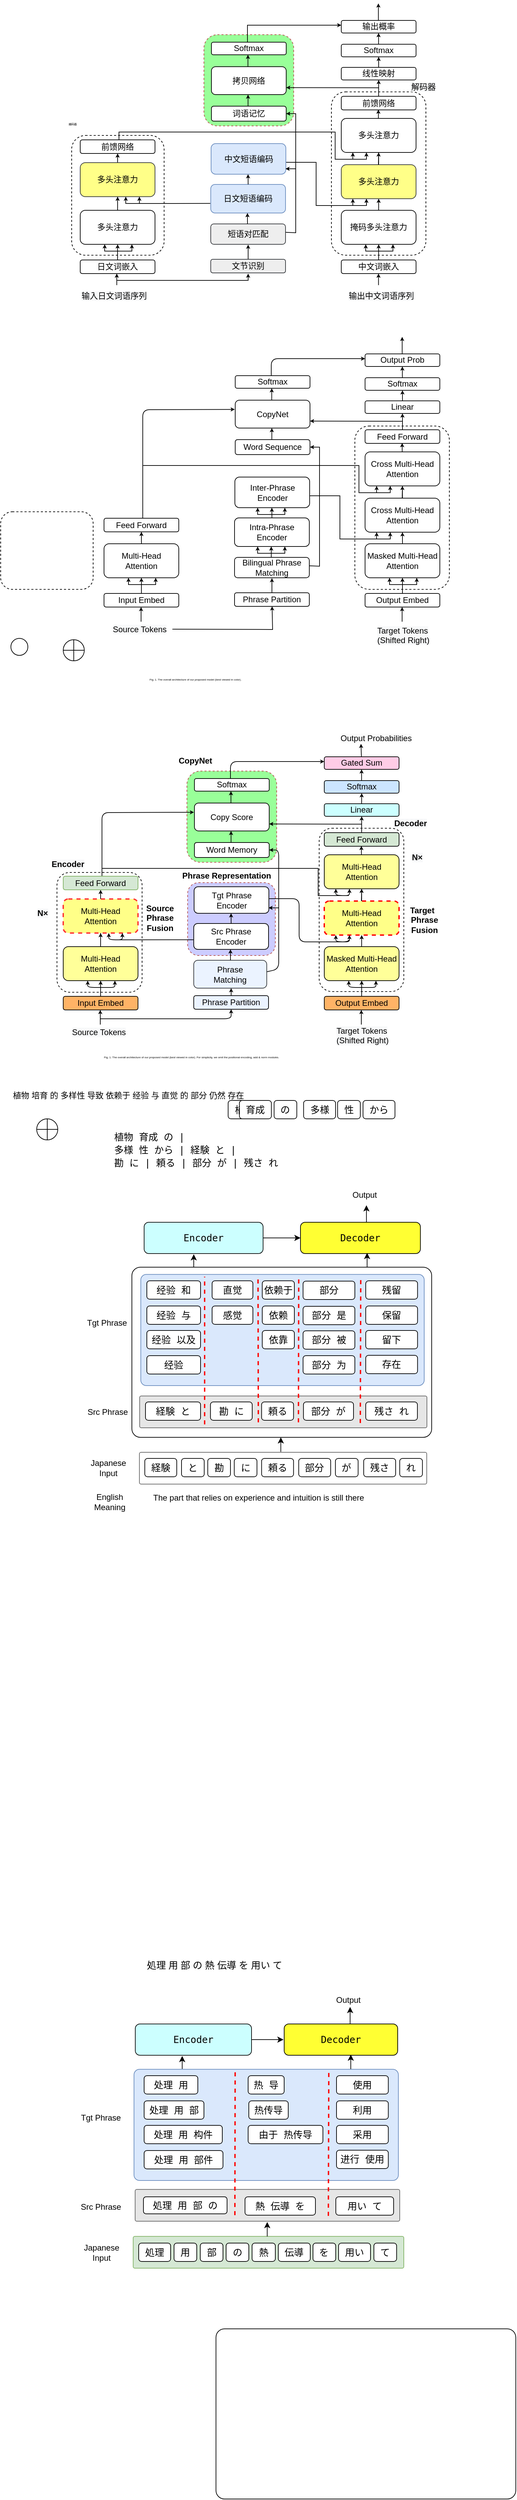 <mxfile version="21.1.8" type="github">
  <diagram id="V2DTb5OL1VRiCWGHtdKA" name="Page-1">
    <mxGraphModel dx="954" dy="507" grid="0" gridSize="10" guides="1" tooltips="1" connect="1" arrows="0" fold="1" page="1" pageScale="1" pageWidth="827" pageHeight="1169" math="0" shadow="0">
      <root>
        <mxCell id="0" />
        <mxCell id="1" parent="0" />
        <mxCell id="oxTGBEpy8pcz7sXoMvzD-49" value="" style="rounded=1;whiteSpace=wrap;html=1;labelBackgroundColor=none;fillColor=#d5e8d4;strokeColor=#82b366;arcSize=5;" vertex="1" parent="1">
          <mxGeometry x="225.9" y="3399.13" width="398.1" height="46.75" as="geometry" />
        </mxCell>
        <mxCell id="77BAv4R_QHjsAZorNYYZ-4" value="" style="rounded=1;whiteSpace=wrap;html=1;fontSize=4;dashed=1;fillColor=#CCCCFF;strokeColor=#b85450;fillOpacity=100;strokeOpacity=100;" parent="1" vertex="1">
          <mxGeometry x="306" y="1410" width="129" height="107" as="geometry" />
        </mxCell>
        <mxCell id="X5AMhHzkb54LyGPV_iVm-190" value="" style="rounded=1;whiteSpace=wrap;html=1;fontSize=4;dashed=1;fillColor=none;" parent="1" vertex="1">
          <mxGeometry x="113.8" y="1395" width="125.2" height="176" as="geometry" />
        </mxCell>
        <mxCell id="ptX2DU8aKGZaoR_pnGZ3-59" value="" style="rounded=1;whiteSpace=wrap;html=1;labelBackgroundColor=none;arcSize=5;" parent="1" vertex="1">
          <mxGeometry x="224" y="1975" width="441" height="250" as="geometry" />
        </mxCell>
        <mxCell id="ptX2DU8aKGZaoR_pnGZ3-47" value="" style="rounded=1;whiteSpace=wrap;html=1;labelBackgroundColor=none;fillColor=#dae8fc;strokeColor=#6c8ebf;arcSize=5;" parent="1" vertex="1">
          <mxGeometry x="237.1" y="1985.63" width="416.9" height="163.37" as="geometry" />
        </mxCell>
        <mxCell id="ptX2DU8aKGZaoR_pnGZ3-46" value="" style="rounded=1;whiteSpace=wrap;html=1;labelBackgroundColor=none;fillColor=#E6E6E6;strokeColor=#666666;gradientColor=none;arcSize=5;" parent="1" vertex="1">
          <mxGeometry x="235.4" y="2164.25" width="422.6" height="46.75" as="geometry" />
        </mxCell>
        <mxCell id="X5AMhHzkb54LyGPV_iVm-243" value="" style="rounded=1;whiteSpace=wrap;html=1;fontSize=4;dashed=1;fillColor=#99FF99;strokeColor=#b85450;fillOpacity=100;strokeOpacity=100;" parent="1" vertex="1">
          <mxGeometry x="305" y="1246" width="132" height="134" as="geometry" />
        </mxCell>
        <mxCell id="X5AMhHzkb54LyGPV_iVm-101" value="Multi-Head &lt;br&gt;Attention" style="rounded=1;whiteSpace=wrap;html=1;" parent="1" vertex="1">
          <mxGeometry x="183" y="912" width="110" height="50" as="geometry" />
        </mxCell>
        <mxCell id="X5AMhHzkb54LyGPV_iVm-103" style="edgeStyle=orthogonalEdgeStyle;rounded=0;orthogonalLoop=1;jettySize=auto;html=1;exitX=0.5;exitY=0;exitDx=0;exitDy=0;entryX=0.5;entryY=1;entryDx=0;entryDy=0;endSize=3;startSize=3;" parent="1" source="X5AMhHzkb54LyGPV_iVm-104" target="X5AMhHzkb54LyGPV_iVm-101" edge="1">
          <mxGeometry relative="1" as="geometry" />
        </mxCell>
        <mxCell id="X5AMhHzkb54LyGPV_iVm-104" value="Input Embed" style="rounded=1;whiteSpace=wrap;html=1;" parent="1" vertex="1">
          <mxGeometry x="183" y="985" width="110" height="20" as="geometry" />
        </mxCell>
        <mxCell id="X5AMhHzkb54LyGPV_iVm-105" value="Bilingual Phrase&lt;br&gt;Matching" style="rounded=1;whiteSpace=wrap;html=1;" parent="1" vertex="1">
          <mxGeometry x="375" y="932" width="110" height="30" as="geometry" />
        </mxCell>
        <mxCell id="X5AMhHzkb54LyGPV_iVm-106" value="" style="endArrow=classic;startArrow=classic;html=1;rounded=0;jumpSize=3;fontSize=5;endSize=3;startSize=3;" parent="1" edge="1">
          <mxGeometry width="50" height="50" relative="1" as="geometry">
            <mxPoint x="219" y="962" as="sourcePoint" />
            <mxPoint x="259" y="962" as="targetPoint" />
            <Array as="points">
              <mxPoint x="219" y="972" />
              <mxPoint x="239" y="972" />
              <mxPoint x="259" y="972" />
            </Array>
          </mxGeometry>
        </mxCell>
        <mxCell id="X5AMhHzkb54LyGPV_iVm-107" style="edgeStyle=orthogonalEdgeStyle;rounded=0;orthogonalLoop=1;jettySize=auto;html=1;exitX=0.5;exitY=0;exitDx=0;exitDy=0;entryX=0.5;entryY=1;entryDx=0;entryDy=0;endSize=3;startSize=3;" parent="1" edge="1">
          <mxGeometry relative="1" as="geometry">
            <mxPoint x="621.86" y="676.5" as="sourcePoint" />
            <mxPoint x="621.86" y="651.5" as="targetPoint" />
          </mxGeometry>
        </mxCell>
        <mxCell id="X5AMhHzkb54LyGPV_iVm-108" value="" style="endArrow=classic;html=1;rounded=0;fontSize=4;startSize=3;endSize=3;jumpSize=3;exitX=0.5;exitY=0;exitDx=0;exitDy=0;entryX=0.5;entryY=1;entryDx=0;entryDy=0;" parent="1" target="X5AMhHzkb54LyGPV_iVm-135" edge="1">
          <mxGeometry width="50" height="50" relative="1" as="geometry">
            <mxPoint x="238" y="912" as="sourcePoint" />
            <mxPoint x="238" y="897" as="targetPoint" />
          </mxGeometry>
        </mxCell>
        <mxCell id="X5AMhHzkb54LyGPV_iVm-109" style="edgeStyle=orthogonalEdgeStyle;rounded=0;orthogonalLoop=1;jettySize=auto;html=1;entryX=0.5;entryY=1;entryDx=0;entryDy=0;endSize=3;startSize=3;exitX=0.5;exitY=0;exitDx=0;exitDy=0;" parent="1" source="X5AMhHzkb54LyGPV_iVm-127" edge="1">
          <mxGeometry relative="1" as="geometry">
            <mxPoint x="430" y="972.5" as="sourcePoint" />
            <mxPoint x="430.0" y="962.5" as="targetPoint" />
            <Array as="points" />
          </mxGeometry>
        </mxCell>
        <mxCell id="X5AMhHzkb54LyGPV_iVm-110" value="" style="rounded=1;whiteSpace=wrap;html=1;fontSize=4;dashed=1;fillColor=none;" parent="1" vertex="1">
          <mxGeometry x="31" y="865" width="136" height="114" as="geometry" />
        </mxCell>
        <mxCell id="X5AMhHzkb54LyGPV_iVm-111" style="edgeStyle=orthogonalEdgeStyle;rounded=0;orthogonalLoop=1;jettySize=auto;html=1;exitX=0.5;exitY=0;exitDx=0;exitDy=0;entryX=0.5;entryY=1;entryDx=0;entryDy=0;endSize=3;startSize=3;" parent="1" target="X5AMhHzkb54LyGPV_iVm-117" edge="1">
          <mxGeometry relative="1" as="geometry">
            <mxPoint x="622" y="744" as="sourcePoint" />
            <mxPoint x="621.58" y="719" as="targetPoint" />
          </mxGeometry>
        </mxCell>
        <mxCell id="X5AMhHzkb54LyGPV_iVm-112" value="" style="rounded=1;whiteSpace=wrap;html=1;fontSize=4;dashed=1;fillColor=none;" parent="1" vertex="1">
          <mxGeometry x="552" y="739" width="139" height="240" as="geometry" />
        </mxCell>
        <mxCell id="X5AMhHzkb54LyGPV_iVm-113" value="Intra-Phrase Encoder" style="rounded=1;whiteSpace=wrap;html=1;" parent="1" vertex="1">
          <mxGeometry x="375" y="874" width="110" height="42" as="geometry" />
        </mxCell>
        <mxCell id="X5AMhHzkb54LyGPV_iVm-170" value="" style="edgeStyle=orthogonalEdgeStyle;rounded=0;jumpSize=3;orthogonalLoop=1;jettySize=auto;html=1;fontSize=4;startArrow=none;startFill=0;endArrow=none;endFill=0;startSize=3;endSize=3;entryX=0.337;entryY=1.015;entryDx=0;entryDy=0;entryPerimeter=0;" parent="1" target="X5AMhHzkb54LyGPV_iVm-140" edge="1">
          <mxGeometry relative="1" as="geometry">
            <mxPoint x="485.5" y="841.533" as="sourcePoint" />
            <mxPoint x="610" y="905" as="targetPoint" />
            <Array as="points">
              <mxPoint x="530" y="842" />
              <mxPoint x="530" y="905" />
              <mxPoint x="604" y="905" />
            </Array>
          </mxGeometry>
        </mxCell>
        <mxCell id="X5AMhHzkb54LyGPV_iVm-115" value="Inter-Phrase&lt;br&gt;Encoder" style="rounded=1;whiteSpace=wrap;html=1;" parent="1" vertex="1">
          <mxGeometry x="375.5" y="814" width="110" height="45" as="geometry" />
        </mxCell>
        <mxCell id="X5AMhHzkb54LyGPV_iVm-116" value="" style="endArrow=classic;startArrow=none;html=1;rounded=0;fontSize=4;startSize=3;endSize=3;jumpSize=3;endFill=1;startFill=0;exitX=1.003;exitY=0.412;exitDx=0;exitDy=0;exitPerimeter=0;entryX=1;entryY=0.5;entryDx=0;entryDy=0;" parent="1" source="X5AMhHzkb54LyGPV_iVm-105" target="X5AMhHzkb54LyGPV_iVm-122" edge="1">
          <mxGeometry width="50" height="50" relative="1" as="geometry">
            <mxPoint x="485" y="963" as="sourcePoint" />
            <mxPoint x="485" y="704" as="targetPoint" />
            <Array as="points">
              <mxPoint x="500" y="945" />
              <mxPoint x="500" y="770" />
            </Array>
          </mxGeometry>
        </mxCell>
        <mxCell id="X5AMhHzkb54LyGPV_iVm-117" value="Linear" style="rounded=1;whiteSpace=wrap;html=1;" parent="1" vertex="1">
          <mxGeometry x="567" y="702" width="110" height="18.5" as="geometry" />
        </mxCell>
        <mxCell id="X5AMhHzkb54LyGPV_iVm-118" value="Softmax" style="rounded=1;whiteSpace=wrap;html=1;" parent="1" vertex="1">
          <mxGeometry x="567" y="668" width="110" height="18.5" as="geometry" />
        </mxCell>
        <mxCell id="X5AMhHzkb54LyGPV_iVm-119" value="CopyNet" style="rounded=1;whiteSpace=wrap;html=1;" parent="1" vertex="1">
          <mxGeometry x="376" y="701" width="110" height="41" as="geometry" />
        </mxCell>
        <mxCell id="X5AMhHzkb54LyGPV_iVm-120" value="Softmax" style="rounded=1;whiteSpace=wrap;html=1;" parent="1" vertex="1">
          <mxGeometry x="376" y="665" width="110" height="18.5" as="geometry" />
        </mxCell>
        <mxCell id="X5AMhHzkb54LyGPV_iVm-121" value="Output Prob" style="rounded=1;whiteSpace=wrap;html=1;" parent="1" vertex="1">
          <mxGeometry x="567" y="633" width="110" height="18.5" as="geometry" />
        </mxCell>
        <mxCell id="X5AMhHzkb54LyGPV_iVm-122" value="Word Sequence" style="rounded=1;whiteSpace=wrap;html=1;" parent="1" vertex="1">
          <mxGeometry x="376" y="759" width="110" height="22" as="geometry" />
        </mxCell>
        <mxCell id="X5AMhHzkb54LyGPV_iVm-123" value="" style="endArrow=classic;html=1;rounded=0;fontSize=4;startSize=3;endSize=3;jumpSize=3;entryX=0.5;entryY=1;entryDx=0;entryDy=0;" parent="1" edge="1">
          <mxGeometry width="50" height="50" relative="1" as="geometry">
            <mxPoint x="429.86" y="759" as="sourcePoint" />
            <mxPoint x="429.86" y="742" as="targetPoint" />
          </mxGeometry>
        </mxCell>
        <mxCell id="X5AMhHzkb54LyGPV_iVm-125" value="" style="endArrow=classic;html=1;rounded=0;fontSize=4;startSize=3;endSize=3;jumpSize=3;entryX=0.5;entryY=1;entryDx=0;entryDy=0;" parent="1" edge="1">
          <mxGeometry width="50" height="50" relative="1" as="geometry">
            <mxPoint x="429.72" y="700.5" as="sourcePoint" />
            <mxPoint x="429.72" y="683.5" as="targetPoint" />
          </mxGeometry>
        </mxCell>
        <mxCell id="X5AMhHzkb54LyGPV_iVm-127" value="Phrase Partition" style="rounded=1;whiteSpace=wrap;html=1;" parent="1" vertex="1">
          <mxGeometry x="375" y="984" width="110" height="20" as="geometry" />
        </mxCell>
        <mxCell id="X5AMhHzkb54LyGPV_iVm-130" style="edgeStyle=orthogonalEdgeStyle;rounded=0;orthogonalLoop=1;jettySize=auto;html=1;endSize=3;startSize=3;exitX=0.5;exitY=0;exitDx=0;exitDy=0;" parent="1" edge="1">
          <mxGeometry relative="1" as="geometry">
            <mxPoint x="430.0" y="874" as="sourcePoint" />
            <mxPoint x="429.88" y="859" as="targetPoint" />
          </mxGeometry>
        </mxCell>
        <mxCell id="X5AMhHzkb54LyGPV_iVm-131" value="" style="endArrow=classic;startArrow=classic;html=1;rounded=0;jumpSize=3;fontSize=5;endSize=3;startSize=3;" parent="1" edge="1">
          <mxGeometry width="50" height="50" relative="1" as="geometry">
            <mxPoint x="409" y="859.0" as="sourcePoint" />
            <mxPoint x="449" y="859.0" as="targetPoint" />
            <Array as="points">
              <mxPoint x="409" y="869" />
              <mxPoint x="429" y="869" />
              <mxPoint x="449" y="869" />
            </Array>
          </mxGeometry>
        </mxCell>
        <mxCell id="X5AMhHzkb54LyGPV_iVm-132" style="edgeStyle=orthogonalEdgeStyle;rounded=0;orthogonalLoop=1;jettySize=auto;html=1;entryX=0.5;entryY=1;entryDx=0;entryDy=0;endSize=3;startSize=3;" parent="1" edge="1">
          <mxGeometry relative="1" as="geometry">
            <mxPoint x="429.0" y="932" as="sourcePoint" />
            <mxPoint x="429.0" y="916.0" as="targetPoint" />
          </mxGeometry>
        </mxCell>
        <mxCell id="X5AMhHzkb54LyGPV_iVm-133" value="" style="endArrow=classic;startArrow=classic;html=1;rounded=0;jumpSize=3;fontSize=5;endSize=3;startSize=3;" parent="1" edge="1">
          <mxGeometry width="50" height="50" relative="1" as="geometry">
            <mxPoint x="409.0" y="916.0" as="sourcePoint" />
            <mxPoint x="449.0" y="916.0" as="targetPoint" />
            <Array as="points">
              <mxPoint x="409" y="926" />
              <mxPoint x="429" y="926" />
              <mxPoint x="449" y="926" />
            </Array>
          </mxGeometry>
        </mxCell>
        <mxCell id="X5AMhHzkb54LyGPV_iVm-135" value="&lt;span&gt;Feed Forward&lt;/span&gt;" style="rounded=1;whiteSpace=wrap;html=1;" parent="1" vertex="1">
          <mxGeometry x="183" y="874.5" width="110" height="20" as="geometry" />
        </mxCell>
        <mxCell id="X5AMhHzkb54LyGPV_iVm-175" value="" style="edgeStyle=orthogonalEdgeStyle;rounded=0;jumpSize=3;orthogonalLoop=1;jettySize=auto;html=1;fontSize=4;startArrow=none;startFill=0;endArrow=none;endFill=0;startSize=3;endSize=3;" parent="1" source="X5AMhHzkb54LyGPV_iVm-140" target="X5AMhHzkb54LyGPV_iVm-167" edge="1">
          <mxGeometry relative="1" as="geometry" />
        </mxCell>
        <mxCell id="X5AMhHzkb54LyGPV_iVm-140" value="Cross Multi-Head &lt;br&gt;Attention" style="rounded=1;whiteSpace=wrap;html=1;" parent="1" vertex="1">
          <mxGeometry x="567" y="845" width="110" height="50" as="geometry" />
        </mxCell>
        <mxCell id="X5AMhHzkb54LyGPV_iVm-142" style="edgeStyle=orthogonalEdgeStyle;rounded=0;orthogonalLoop=1;jettySize=auto;html=1;exitX=0.5;exitY=0;exitDx=0;exitDy=0;entryX=0.5;entryY=1;entryDx=0;entryDy=0;endSize=3;startSize=3;" parent="1" target="X5AMhHzkb54LyGPV_iVm-140" edge="1">
          <mxGeometry relative="1" as="geometry">
            <mxPoint x="622" y="912" as="sourcePoint" />
          </mxGeometry>
        </mxCell>
        <mxCell id="X5AMhHzkb54LyGPV_iVm-143" value="" style="endArrow=classic;startArrow=classic;html=1;rounded=0;jumpSize=3;fontSize=5;endSize=3;startSize=3;" parent="1" edge="1">
          <mxGeometry width="50" height="50" relative="1" as="geometry">
            <mxPoint x="584.0" y="895" as="sourcePoint" />
            <mxPoint x="604.0" y="895" as="targetPoint" />
            <Array as="points">
              <mxPoint x="584" y="905" />
              <mxPoint x="604" y="905" />
            </Array>
          </mxGeometry>
        </mxCell>
        <mxCell id="X5AMhHzkb54LyGPV_iVm-144" value="" style="endArrow=classic;html=1;rounded=0;fontSize=4;startSize=3;endSize=3;jumpSize=3;exitX=0.5;exitY=0;exitDx=0;exitDy=0;entryX=0.5;entryY=1;entryDx=0;entryDy=0;" parent="1" edge="1">
          <mxGeometry width="50" height="50" relative="1" as="geometry">
            <mxPoint x="622" y="806" as="sourcePoint" />
            <mxPoint x="622" y="791" as="targetPoint" />
          </mxGeometry>
        </mxCell>
        <mxCell id="X5AMhHzkb54LyGPV_iVm-147" value="&lt;span&gt;Feed Forward&lt;/span&gt;" style="rounded=1;whiteSpace=wrap;html=1;" parent="1" vertex="1">
          <mxGeometry x="567" y="744.5" width="110" height="20" as="geometry" />
        </mxCell>
        <mxCell id="X5AMhHzkb54LyGPV_iVm-151" value="Masked Multi-Head &lt;br&gt;Attention" style="rounded=1;whiteSpace=wrap;html=1;" parent="1" vertex="1">
          <mxGeometry x="567" y="912" width="110" height="50" as="geometry" />
        </mxCell>
        <mxCell id="X5AMhHzkb54LyGPV_iVm-152" style="edgeStyle=orthogonalEdgeStyle;rounded=0;orthogonalLoop=1;jettySize=auto;html=1;exitX=0.5;exitY=0;exitDx=0;exitDy=0;entryX=0.5;entryY=1;entryDx=0;entryDy=0;endSize=3;startSize=3;" parent="1" source="X5AMhHzkb54LyGPV_iVm-153" target="X5AMhHzkb54LyGPV_iVm-151" edge="1">
          <mxGeometry relative="1" as="geometry" />
        </mxCell>
        <mxCell id="X5AMhHzkb54LyGPV_iVm-153" value="Output Embed" style="rounded=1;whiteSpace=wrap;html=1;" parent="1" vertex="1">
          <mxGeometry x="567" y="985" width="110" height="20" as="geometry" />
        </mxCell>
        <mxCell id="X5AMhHzkb54LyGPV_iVm-154" value="" style="endArrow=classic;startArrow=classic;html=1;rounded=0;jumpSize=3;fontSize=5;endSize=3;startSize=3;" parent="1" edge="1">
          <mxGeometry width="50" height="50" relative="1" as="geometry">
            <mxPoint x="603" y="962" as="sourcePoint" />
            <mxPoint x="643" y="962" as="targetPoint" />
            <Array as="points">
              <mxPoint x="603" y="972" />
              <mxPoint x="623" y="972" />
              <mxPoint x="643" y="972" />
            </Array>
          </mxGeometry>
        </mxCell>
        <mxCell id="X5AMhHzkb54LyGPV_iVm-159" style="edgeStyle=orthogonalEdgeStyle;rounded=0;orthogonalLoop=1;jettySize=auto;html=1;entryX=0.5;entryY=1;entryDx=0;entryDy=0;endSize=3;startSize=3;" parent="1" edge="1">
          <mxGeometry relative="1" as="geometry">
            <mxPoint x="621.6" y="778.0" as="sourcePoint" />
            <mxPoint x="621.6" y="764" as="targetPoint" />
            <Array as="points">
              <mxPoint x="621.6" y="778" />
            </Array>
          </mxGeometry>
        </mxCell>
        <mxCell id="X5AMhHzkb54LyGPV_iVm-161" style="edgeStyle=orthogonalEdgeStyle;rounded=1;orthogonalLoop=1;jettySize=auto;html=1;endSize=3;startSize=3;" parent="1" edge="1">
          <mxGeometry relative="1" as="geometry">
            <mxPoint x="429" y="665" as="sourcePoint" />
            <mxPoint x="567" y="640" as="targetPoint" />
            <Array as="points">
              <mxPoint x="429" y="640" />
            </Array>
          </mxGeometry>
        </mxCell>
        <mxCell id="X5AMhHzkb54LyGPV_iVm-162" style="edgeStyle=orthogonalEdgeStyle;rounded=0;orthogonalLoop=1;jettySize=auto;html=1;endSize=3;startSize=3;entryX=0.5;entryY=1;entryDx=0;entryDy=0;" parent="1" target="X5AMhHzkb54LyGPV_iVm-118" edge="1">
          <mxGeometry relative="1" as="geometry">
            <mxPoint x="621" y="702" as="sourcePoint" />
            <mxPoint x="621" y="687.5" as="targetPoint" />
          </mxGeometry>
        </mxCell>
        <mxCell id="X5AMhHzkb54LyGPV_iVm-163" style="edgeStyle=orthogonalEdgeStyle;rounded=0;orthogonalLoop=1;jettySize=auto;html=1;exitX=0.5;exitY=0;exitDx=0;exitDy=0;entryX=0.5;entryY=1;entryDx=0;entryDy=0;endSize=3;startSize=3;" parent="1" edge="1">
          <mxGeometry relative="1" as="geometry">
            <mxPoint x="621.6" y="633" as="sourcePoint" />
            <mxPoint x="621.6" y="608" as="targetPoint" />
          </mxGeometry>
        </mxCell>
        <mxCell id="X5AMhHzkb54LyGPV_iVm-164" value="" style="endArrow=classic;html=1;rounded=1;fontSize=4;startSize=3;endSize=3;jumpSize=3;entryX=-0.006;entryY=0.331;entryDx=0;entryDy=0;entryPerimeter=0;" parent="1" target="X5AMhHzkb54LyGPV_iVm-119" edge="1">
          <mxGeometry width="50" height="50" relative="1" as="geometry">
            <mxPoint x="240" y="800" as="sourcePoint" />
            <mxPoint x="380" y="715" as="targetPoint" />
            <Array as="points">
              <mxPoint x="240" y="715" />
            </Array>
          </mxGeometry>
        </mxCell>
        <mxCell id="X5AMhHzkb54LyGPV_iVm-165" value="" style="endArrow=classic;html=1;rounded=0;fontSize=4;startSize=3;endSize=3;jumpSize=3;entryX=1;entryY=0.75;entryDx=0;entryDy=0;" parent="1" target="X5AMhHzkb54LyGPV_iVm-119" edge="1">
          <mxGeometry width="50" height="50" relative="1" as="geometry">
            <mxPoint x="622" y="732" as="sourcePoint" />
            <mxPoint x="510" y="741" as="targetPoint" />
          </mxGeometry>
        </mxCell>
        <mxCell id="X5AMhHzkb54LyGPV_iVm-166" value="" style="endArrow=classic;html=1;rounded=0;fontSize=4;startSize=3;endSize=3;jumpSize=3;exitX=1;exitY=0.5;exitDx=0;exitDy=0;" parent="1" source="YxxwiQiscKw8ClJpSAqb-5" target="X5AMhHzkb54LyGPV_iVm-127" edge="1">
          <mxGeometry width="50" height="50" relative="1" as="geometry">
            <mxPoint x="292" y="994" as="sourcePoint" />
            <mxPoint x="375" y="993" as="targetPoint" />
            <Array as="points">
              <mxPoint x="431" y="1038" />
            </Array>
          </mxGeometry>
        </mxCell>
        <mxCell id="X5AMhHzkb54LyGPV_iVm-167" value="Cross Multi-Head &lt;br&gt;Attention" style="rounded=1;whiteSpace=wrap;html=1;" parent="1" vertex="1">
          <mxGeometry x="567" y="777" width="110" height="50" as="geometry" />
        </mxCell>
        <mxCell id="X5AMhHzkb54LyGPV_iVm-171" value="" style="edgeStyle=orthogonalEdgeStyle;rounded=0;jumpSize=3;orthogonalLoop=1;jettySize=auto;html=1;fontSize=4;startArrow=none;startFill=0;endArrow=none;endFill=0;startSize=3;endSize=3;" parent="1" edge="1">
          <mxGeometry relative="1" as="geometry">
            <mxPoint x="240" y="874" as="sourcePoint" />
            <mxPoint x="603" y="837" as="targetPoint" />
            <Array as="points">
              <mxPoint x="240" y="797" />
              <mxPoint x="558" y="797" />
              <mxPoint x="558" y="837" />
            </Array>
          </mxGeometry>
        </mxCell>
        <mxCell id="X5AMhHzkb54LyGPV_iVm-173" style="edgeStyle=orthogonalEdgeStyle;rounded=0;orthogonalLoop=1;jettySize=auto;html=1;endSize=3;startSize=3;entryX=0.5;entryY=1;entryDx=0;entryDy=0;" parent="1" target="X5AMhHzkb54LyGPV_iVm-167" edge="1">
          <mxGeometry relative="1" as="geometry">
            <mxPoint x="621.62" y="845" as="sourcePoint" />
            <mxPoint x="622" y="830" as="targetPoint" />
          </mxGeometry>
        </mxCell>
        <mxCell id="X5AMhHzkb54LyGPV_iVm-176" value="" style="endArrow=classic;startArrow=classic;html=1;rounded=0;jumpSize=3;fontSize=5;endSize=3;startSize=3;" parent="1" edge="1">
          <mxGeometry width="50" height="50" relative="1" as="geometry">
            <mxPoint x="584.0" y="827" as="sourcePoint" />
            <mxPoint x="604.0" y="827" as="targetPoint" />
            <Array as="points">
              <mxPoint x="584" y="837" />
              <mxPoint x="604" y="837" />
            </Array>
          </mxGeometry>
        </mxCell>
        <mxCell id="X5AMhHzkb54LyGPV_iVm-177" value="Fig. 1. The overall architecture of our proposed model (best viewed in color)." style="text;whiteSpace=wrap;html=1;fontSize=4;" parent="1" vertex="1">
          <mxGeometry x="248" y="1103" width="425" height="19" as="geometry" />
        </mxCell>
        <mxCell id="X5AMhHzkb54LyGPV_iVm-240" value="" style="edgeStyle=orthogonalEdgeStyle;rounded=0;jumpSize=3;orthogonalLoop=1;jettySize=auto;html=1;fontSize=4;startArrow=none;startFill=0;endArrow=none;endFill=0;startSize=3;endSize=3;" parent="1" source="X5AMhHzkb54LyGPV_iVm-182" target="X5AMhHzkb54LyGPV_iVm-235" edge="1">
          <mxGeometry relative="1" as="geometry" />
        </mxCell>
        <mxCell id="X5AMhHzkb54LyGPV_iVm-182" value="Multi-Head &lt;br&gt;Attention" style="rounded=1;whiteSpace=wrap;html=1;fillColor=#FFFF99;" parent="1" vertex="1">
          <mxGeometry x="123" y="1504" width="110" height="50" as="geometry" />
        </mxCell>
        <mxCell id="X5AMhHzkb54LyGPV_iVm-183" style="edgeStyle=orthogonalEdgeStyle;rounded=0;orthogonalLoop=1;jettySize=auto;html=1;exitX=0.5;exitY=0;exitDx=0;exitDy=0;entryX=0.5;entryY=1;entryDx=0;entryDy=0;endSize=3;startSize=3;" parent="1" target="X5AMhHzkb54LyGPV_iVm-182" edge="1">
          <mxGeometry relative="1" as="geometry">
            <mxPoint x="178" y="1577" as="sourcePoint" />
          </mxGeometry>
        </mxCell>
        <mxCell id="X5AMhHzkb54LyGPV_iVm-185" value="Phrase&lt;br&gt;Matching" style="rounded=1;whiteSpace=wrap;html=1;fillColor=#EBF3FF;strokeColor=#36393d;" parent="1" vertex="1">
          <mxGeometry x="315" y="1524" width="107.38" height="41" as="geometry" />
        </mxCell>
        <mxCell id="X5AMhHzkb54LyGPV_iVm-186" value="" style="endArrow=classic;startArrow=classic;html=1;rounded=1;jumpSize=3;fontSize=5;endSize=3;startSize=3;" parent="1" edge="1">
          <mxGeometry width="50" height="50" relative="1" as="geometry">
            <mxPoint x="159" y="1554" as="sourcePoint" />
            <mxPoint x="199" y="1554" as="targetPoint" />
            <Array as="points">
              <mxPoint x="159" y="1564" />
              <mxPoint x="179" y="1564" />
              <mxPoint x="199" y="1564" />
            </Array>
          </mxGeometry>
        </mxCell>
        <mxCell id="X5AMhHzkb54LyGPV_iVm-187" style="edgeStyle=orthogonalEdgeStyle;rounded=0;orthogonalLoop=1;jettySize=auto;html=1;exitX=0.5;exitY=0;exitDx=0;exitDy=0;entryX=0.5;entryY=1;entryDx=0;entryDy=0;endSize=3;startSize=3;" parent="1" edge="1">
          <mxGeometry relative="1" as="geometry">
            <mxPoint x="561.86" y="1268.5" as="sourcePoint" />
            <mxPoint x="561.86" y="1243.5" as="targetPoint" />
          </mxGeometry>
        </mxCell>
        <mxCell id="X5AMhHzkb54LyGPV_iVm-188" value="" style="endArrow=classic;html=1;rounded=0;fontSize=4;startSize=3;endSize=3;jumpSize=3;entryX=0.5;entryY=1;entryDx=0;entryDy=0;" parent="1" target="X5AMhHzkb54LyGPV_iVm-210" edge="1">
          <mxGeometry width="50" height="50" relative="1" as="geometry">
            <mxPoint x="178" y="1440" as="sourcePoint" />
            <mxPoint x="178" y="1489" as="targetPoint" />
          </mxGeometry>
        </mxCell>
        <mxCell id="X5AMhHzkb54LyGPV_iVm-189" style="edgeStyle=orthogonalEdgeStyle;rounded=0;orthogonalLoop=1;jettySize=auto;html=1;endSize=3;startSize=3;exitX=0.5;exitY=0;exitDx=0;exitDy=0;" parent="1" source="YxxwiQiscKw8ClJpSAqb-9" edge="1">
          <mxGeometry relative="1" as="geometry">
            <mxPoint x="370" y="1574" as="sourcePoint" />
            <mxPoint x="370" y="1565" as="targetPoint" />
            <Array as="points" />
          </mxGeometry>
        </mxCell>
        <mxCell id="X5AMhHzkb54LyGPV_iVm-191" style="edgeStyle=orthogonalEdgeStyle;rounded=0;orthogonalLoop=1;jettySize=auto;html=1;exitX=0.5;exitY=0;exitDx=0;exitDy=0;entryX=0.5;entryY=1;entryDx=0;entryDy=0;endSize=3;startSize=3;" parent="1" target="X5AMhHzkb54LyGPV_iVm-197" edge="1">
          <mxGeometry relative="1" as="geometry">
            <mxPoint x="562" y="1336" as="sourcePoint" />
            <mxPoint x="561.58" y="1311" as="targetPoint" />
          </mxGeometry>
        </mxCell>
        <mxCell id="X5AMhHzkb54LyGPV_iVm-192" value="" style="rounded=1;whiteSpace=wrap;html=1;fontSize=4;dashed=1;fillColor=none;" parent="1" vertex="1">
          <mxGeometry x="499.5" y="1330" width="124.5" height="240" as="geometry" />
        </mxCell>
        <mxCell id="X5AMhHzkb54LyGPV_iVm-193" value="Src Phrase&lt;br&gt;Encoder" style="rounded=1;whiteSpace=wrap;html=1;" parent="1" vertex="1">
          <mxGeometry x="315" y="1470" width="110" height="38" as="geometry" />
        </mxCell>
        <mxCell id="X5AMhHzkb54LyGPV_iVm-194" value="" style="edgeStyle=orthogonalEdgeStyle;rounded=1;jumpSize=3;orthogonalLoop=1;jettySize=auto;html=1;fontSize=4;startArrow=none;startFill=0;endArrow=none;endFill=0;startSize=3;endSize=3;entryX=0.337;entryY=1.015;entryDx=0;entryDy=0;entryPerimeter=0;" parent="1" target="X5AMhHzkb54LyGPV_iVm-212" edge="1">
          <mxGeometry relative="1" as="geometry">
            <mxPoint x="425.5" y="1433.533" as="sourcePoint" />
            <mxPoint x="550" y="1497" as="targetPoint" />
            <Array as="points">
              <mxPoint x="470" y="1434" />
              <mxPoint x="470" y="1497" />
              <mxPoint x="544" y="1497" />
            </Array>
          </mxGeometry>
        </mxCell>
        <mxCell id="X5AMhHzkb54LyGPV_iVm-195" value="Tgt Phrase&lt;br&gt;Encoder" style="rounded=1;whiteSpace=wrap;html=1;" parent="1" vertex="1">
          <mxGeometry x="315.5" y="1416" width="110" height="39" as="geometry" />
        </mxCell>
        <mxCell id="X5AMhHzkb54LyGPV_iVm-196" value="" style="endArrow=classic;startArrow=none;html=1;rounded=1;fontSize=4;startSize=3;endSize=3;jumpSize=3;endFill=1;startFill=0;exitX=1.003;exitY=0.412;exitDx=0;exitDy=0;exitPerimeter=0;entryX=1;entryY=0.5;entryDx=0;entryDy=0;" parent="1" source="X5AMhHzkb54LyGPV_iVm-185" target="X5AMhHzkb54LyGPV_iVm-202" edge="1">
          <mxGeometry width="50" height="50" relative="1" as="geometry">
            <mxPoint x="425" y="1555" as="sourcePoint" />
            <mxPoint x="425" y="1296" as="targetPoint" />
            <Array as="points">
              <mxPoint x="440" y="1537" />
              <mxPoint x="440" y="1362" />
            </Array>
          </mxGeometry>
        </mxCell>
        <mxCell id="X5AMhHzkb54LyGPV_iVm-197" value="Linear" style="rounded=1;whiteSpace=wrap;html=1;fillColor=#CCFFFF;" parent="1" vertex="1">
          <mxGeometry x="507" y="1294" width="110" height="18.5" as="geometry" />
        </mxCell>
        <mxCell id="X5AMhHzkb54LyGPV_iVm-198" value="Softmax" style="rounded=1;whiteSpace=wrap;html=1;fillColor=#CCE5FF;" parent="1" vertex="1">
          <mxGeometry x="507" y="1260" width="110" height="18.5" as="geometry" />
        </mxCell>
        <mxCell id="X5AMhHzkb54LyGPV_iVm-199" value="Copy Score" style="rounded=1;whiteSpace=wrap;html=1;" parent="1" vertex="1">
          <mxGeometry x="316" y="1293" width="110" height="41" as="geometry" />
        </mxCell>
        <mxCell id="X5AMhHzkb54LyGPV_iVm-200" value="Softmax" style="rounded=1;whiteSpace=wrap;html=1;" parent="1" vertex="1">
          <mxGeometry x="316" y="1257" width="110" height="18.5" as="geometry" />
        </mxCell>
        <mxCell id="X5AMhHzkb54LyGPV_iVm-201" value="Gated Sum" style="rounded=1;whiteSpace=wrap;html=1;fillColor=#FFCCE6;" parent="1" vertex="1">
          <mxGeometry x="507" y="1225" width="110" height="18.5" as="geometry" />
        </mxCell>
        <mxCell id="X5AMhHzkb54LyGPV_iVm-202" value="Word Memory" style="rounded=1;whiteSpace=wrap;html=1;" parent="1" vertex="1">
          <mxGeometry x="316" y="1351" width="110" height="22" as="geometry" />
        </mxCell>
        <mxCell id="X5AMhHzkb54LyGPV_iVm-203" value="" style="endArrow=classic;html=1;rounded=0;fontSize=4;startSize=3;endSize=3;jumpSize=3;entryX=0.5;entryY=1;entryDx=0;entryDy=0;" parent="1" edge="1">
          <mxGeometry width="50" height="50" relative="1" as="geometry">
            <mxPoint x="369.86" y="1351" as="sourcePoint" />
            <mxPoint x="369.86" y="1334" as="targetPoint" />
          </mxGeometry>
        </mxCell>
        <mxCell id="X5AMhHzkb54LyGPV_iVm-204" value="" style="endArrow=classic;html=1;rounded=0;fontSize=4;startSize=3;endSize=3;jumpSize=3;entryX=0.5;entryY=1;entryDx=0;entryDy=0;" parent="1" edge="1">
          <mxGeometry width="50" height="50" relative="1" as="geometry">
            <mxPoint x="369.72" y="1292.5" as="sourcePoint" />
            <mxPoint x="369.72" y="1275.5" as="targetPoint" />
          </mxGeometry>
        </mxCell>
        <mxCell id="X5AMhHzkb54LyGPV_iVm-206" style="edgeStyle=orthogonalEdgeStyle;rounded=0;orthogonalLoop=1;jettySize=auto;html=1;endSize=3;startSize=3;exitX=0.5;exitY=0;exitDx=0;exitDy=0;" parent="1" edge="1">
          <mxGeometry relative="1" as="geometry">
            <mxPoint x="370.0" y="1470" as="sourcePoint" />
            <mxPoint x="369.88" y="1455" as="targetPoint" />
          </mxGeometry>
        </mxCell>
        <mxCell id="X5AMhHzkb54LyGPV_iVm-208" style="edgeStyle=orthogonalEdgeStyle;rounded=0;orthogonalLoop=1;jettySize=auto;html=1;entryX=0.5;entryY=1;entryDx=0;entryDy=0;endSize=3;startSize=3;" parent="1" edge="1">
          <mxGeometry relative="1" as="geometry">
            <mxPoint x="369.0" y="1524" as="sourcePoint" />
            <mxPoint x="369.0" y="1508" as="targetPoint" />
          </mxGeometry>
        </mxCell>
        <mxCell id="X5AMhHzkb54LyGPV_iVm-210" value="&lt;span&gt;Feed Forward&lt;/span&gt;" style="rounded=1;whiteSpace=wrap;html=1;fillColor=#D5E8D4;strokeColor=#82b366;" parent="1" vertex="1">
          <mxGeometry x="123" y="1400.5" width="110" height="20" as="geometry" />
        </mxCell>
        <mxCell id="X5AMhHzkb54LyGPV_iVm-211" value="" style="edgeStyle=orthogonalEdgeStyle;rounded=0;jumpSize=3;orthogonalLoop=1;jettySize=auto;html=1;fontSize=4;startArrow=none;startFill=0;endArrow=none;endFill=0;startSize=3;endSize=3;" parent="1" source="X5AMhHzkb54LyGPV_iVm-212" target="X5AMhHzkb54LyGPV_iVm-228" edge="1">
          <mxGeometry relative="1" as="geometry" />
        </mxCell>
        <mxCell id="X5AMhHzkb54LyGPV_iVm-212" value="Multi-Head &lt;br&gt;Attention" style="rounded=1;whiteSpace=wrap;html=1;fillColor=#ffff88;strokeColor=#FF0000;dashed=1;strokeWidth=2;" parent="1" vertex="1">
          <mxGeometry x="507" y="1437" width="110" height="50" as="geometry" />
        </mxCell>
        <mxCell id="X5AMhHzkb54LyGPV_iVm-213" style="edgeStyle=orthogonalEdgeStyle;rounded=0;orthogonalLoop=1;jettySize=auto;html=1;exitX=0.5;exitY=0;exitDx=0;exitDy=0;entryX=0.5;entryY=1;entryDx=0;entryDy=0;endSize=3;startSize=3;" parent="1" target="X5AMhHzkb54LyGPV_iVm-212" edge="1">
          <mxGeometry relative="1" as="geometry">
            <mxPoint x="562" y="1504" as="sourcePoint" />
          </mxGeometry>
        </mxCell>
        <mxCell id="X5AMhHzkb54LyGPV_iVm-214" value="" style="endArrow=classic;startArrow=classic;html=1;rounded=1;jumpSize=3;fontSize=5;endSize=3;startSize=3;" parent="1" edge="1">
          <mxGeometry width="50" height="50" relative="1" as="geometry">
            <mxPoint x="524.0" y="1487" as="sourcePoint" />
            <mxPoint x="544.0" y="1487" as="targetPoint" />
            <Array as="points">
              <mxPoint x="524" y="1497" />
              <mxPoint x="544" y="1497" />
            </Array>
          </mxGeometry>
        </mxCell>
        <mxCell id="X5AMhHzkb54LyGPV_iVm-215" value="" style="endArrow=classic;html=1;rounded=0;fontSize=4;startSize=3;endSize=3;jumpSize=3;exitX=0.5;exitY=0;exitDx=0;exitDy=0;entryX=0.5;entryY=1;entryDx=0;entryDy=0;" parent="1" edge="1">
          <mxGeometry width="50" height="50" relative="1" as="geometry">
            <mxPoint x="562" y="1398" as="sourcePoint" />
            <mxPoint x="562" y="1383" as="targetPoint" />
          </mxGeometry>
        </mxCell>
        <mxCell id="X5AMhHzkb54LyGPV_iVm-216" value="&lt;span&gt;Feed Forward&lt;/span&gt;" style="rounded=1;whiteSpace=wrap;html=1;fillColor=#D5E8D4;" parent="1" vertex="1">
          <mxGeometry x="507" y="1336.5" width="110" height="20" as="geometry" />
        </mxCell>
        <mxCell id="X5AMhHzkb54LyGPV_iVm-217" value="Masked Multi-Head &lt;br&gt;Attention" style="rounded=1;whiteSpace=wrap;html=1;fillColor=#FFFF99;" parent="1" vertex="1">
          <mxGeometry x="507" y="1504" width="110" height="50" as="geometry" />
        </mxCell>
        <mxCell id="X5AMhHzkb54LyGPV_iVm-218" style="edgeStyle=orthogonalEdgeStyle;rounded=0;orthogonalLoop=1;jettySize=auto;html=1;exitX=0.5;exitY=0;exitDx=0;exitDy=0;entryX=0.5;entryY=1;entryDx=0;entryDy=0;endSize=3;startSize=3;" parent="1" target="X5AMhHzkb54LyGPV_iVm-217" edge="1">
          <mxGeometry relative="1" as="geometry">
            <mxPoint x="562" y="1577" as="sourcePoint" />
          </mxGeometry>
        </mxCell>
        <mxCell id="X5AMhHzkb54LyGPV_iVm-220" value="" style="endArrow=classic;startArrow=classic;html=1;rounded=1;jumpSize=3;fontSize=5;endSize=3;startSize=3;" parent="1" edge="1">
          <mxGeometry width="50" height="50" relative="1" as="geometry">
            <mxPoint x="543" y="1554" as="sourcePoint" />
            <mxPoint x="583" y="1554" as="targetPoint" />
            <Array as="points">
              <mxPoint x="543" y="1564" />
              <mxPoint x="563" y="1564" />
              <mxPoint x="583" y="1564" />
            </Array>
          </mxGeometry>
        </mxCell>
        <mxCell id="X5AMhHzkb54LyGPV_iVm-221" style="edgeStyle=orthogonalEdgeStyle;rounded=0;orthogonalLoop=1;jettySize=auto;html=1;entryX=0.5;entryY=1;entryDx=0;entryDy=0;endSize=3;startSize=3;" parent="1" edge="1">
          <mxGeometry relative="1" as="geometry">
            <mxPoint x="561.6" y="1370" as="sourcePoint" />
            <mxPoint x="561.6" y="1356" as="targetPoint" />
            <Array as="points">
              <mxPoint x="561.6" y="1370" />
            </Array>
          </mxGeometry>
        </mxCell>
        <mxCell id="X5AMhHzkb54LyGPV_iVm-222" style="edgeStyle=orthogonalEdgeStyle;rounded=1;orthogonalLoop=1;jettySize=auto;html=1;endSize=3;startSize=3;" parent="1" edge="1">
          <mxGeometry relative="1" as="geometry">
            <mxPoint x="369" y="1257" as="sourcePoint" />
            <mxPoint x="507" y="1232" as="targetPoint" />
            <Array as="points">
              <mxPoint x="369" y="1232" />
            </Array>
          </mxGeometry>
        </mxCell>
        <mxCell id="X5AMhHzkb54LyGPV_iVm-223" style="edgeStyle=orthogonalEdgeStyle;rounded=0;orthogonalLoop=1;jettySize=auto;html=1;endSize=3;startSize=3;entryX=0.5;entryY=1;entryDx=0;entryDy=0;" parent="1" target="X5AMhHzkb54LyGPV_iVm-198" edge="1">
          <mxGeometry relative="1" as="geometry">
            <mxPoint x="561" y="1294" as="sourcePoint" />
            <mxPoint x="561" y="1279.5" as="targetPoint" />
          </mxGeometry>
        </mxCell>
        <mxCell id="X5AMhHzkb54LyGPV_iVm-224" style="edgeStyle=orthogonalEdgeStyle;rounded=0;orthogonalLoop=1;jettySize=auto;html=1;exitX=0.5;exitY=0;exitDx=0;exitDy=0;endSize=3;startSize=3;" parent="1" edge="1">
          <mxGeometry relative="1" as="geometry">
            <mxPoint x="561.6" y="1225" as="sourcePoint" />
            <mxPoint x="561" y="1206" as="targetPoint" />
          </mxGeometry>
        </mxCell>
        <mxCell id="X5AMhHzkb54LyGPV_iVm-225" value="" style="endArrow=classic;html=1;rounded=1;fontSize=4;startSize=3;endSize=3;jumpSize=3;entryX=-0.006;entryY=0.331;entryDx=0;entryDy=0;entryPerimeter=0;" parent="1" target="X5AMhHzkb54LyGPV_iVm-199" edge="1">
          <mxGeometry width="50" height="50" relative="1" as="geometry">
            <mxPoint x="180" y="1392" as="sourcePoint" />
            <mxPoint x="320" y="1307" as="targetPoint" />
            <Array as="points">
              <mxPoint x="180" y="1307" />
            </Array>
          </mxGeometry>
        </mxCell>
        <mxCell id="X5AMhHzkb54LyGPV_iVm-226" value="" style="endArrow=classic;html=1;rounded=0;fontSize=4;startSize=3;endSize=3;jumpSize=3;entryX=1;entryY=0.75;entryDx=0;entryDy=0;" parent="1" target="X5AMhHzkb54LyGPV_iVm-199" edge="1">
          <mxGeometry width="50" height="50" relative="1" as="geometry">
            <mxPoint x="562" y="1324" as="sourcePoint" />
            <mxPoint x="450" y="1333" as="targetPoint" />
          </mxGeometry>
        </mxCell>
        <mxCell id="X5AMhHzkb54LyGPV_iVm-228" value="Multi-Head &lt;br&gt;Attention" style="rounded=1;whiteSpace=wrap;html=1;fillColor=#FFFF99;" parent="1" vertex="1">
          <mxGeometry x="507" y="1369" width="110" height="50" as="geometry" />
        </mxCell>
        <mxCell id="X5AMhHzkb54LyGPV_iVm-229" value="" style="edgeStyle=orthogonalEdgeStyle;rounded=0;jumpSize=3;orthogonalLoop=1;jettySize=auto;html=1;fontSize=4;startArrow=none;startFill=0;endArrow=none;endFill=0;startSize=3;endSize=3;" parent="1" edge="1">
          <mxGeometry relative="1" as="geometry">
            <mxPoint x="371" y="1389" as="sourcePoint" />
            <mxPoint x="543" y="1429" as="targetPoint" />
            <Array as="points">
              <mxPoint x="498" y="1389" />
              <mxPoint x="498" y="1429" />
            </Array>
          </mxGeometry>
        </mxCell>
        <mxCell id="X5AMhHzkb54LyGPV_iVm-230" style="edgeStyle=orthogonalEdgeStyle;rounded=0;orthogonalLoop=1;jettySize=auto;html=1;endSize=3;startSize=3;entryX=0.5;entryY=1;entryDx=0;entryDy=0;" parent="1" target="X5AMhHzkb54LyGPV_iVm-228" edge="1">
          <mxGeometry relative="1" as="geometry">
            <mxPoint x="561.62" y="1437" as="sourcePoint" />
            <mxPoint x="562" y="1422" as="targetPoint" />
          </mxGeometry>
        </mxCell>
        <mxCell id="X5AMhHzkb54LyGPV_iVm-231" value="" style="endArrow=classic;startArrow=classic;html=1;rounded=1;jumpSize=3;fontSize=5;endSize=3;startSize=3;" parent="1" edge="1">
          <mxGeometry width="50" height="50" relative="1" as="geometry">
            <mxPoint x="524.0" y="1419" as="sourcePoint" />
            <mxPoint x="544.0" y="1419" as="targetPoint" />
            <Array as="points">
              <mxPoint x="524" y="1429" />
              <mxPoint x="544" y="1429" />
            </Array>
          </mxGeometry>
        </mxCell>
        <mxCell id="X5AMhHzkb54LyGPV_iVm-232" value="Fig. 1. The overall architecture of our proposed model (best viewed in color). For simplicity, we omit the positional encoding, add &amp;amp; norm modules." style="text;whiteSpace=wrap;html=1;fontSize=4;" parent="1" vertex="1">
          <mxGeometry x="181" y="1658" width="425" height="19" as="geometry" />
        </mxCell>
        <mxCell id="X5AMhHzkb54LyGPV_iVm-234" value="" style="endArrow=classic;html=1;rounded=0;fontSize=4;startSize=3;endSize=3;jumpSize=3;entryX=1;entryY=0.75;entryDx=0;entryDy=0;" parent="1" edge="1">
          <mxGeometry width="50" height="50" relative="1" as="geometry">
            <mxPoint x="440" y="1447" as="sourcePoint" />
            <mxPoint x="425" y="1447" as="targetPoint" />
          </mxGeometry>
        </mxCell>
        <mxCell id="X5AMhHzkb54LyGPV_iVm-235" value="Multi-Head &lt;br&gt;Attention" style="rounded=1;whiteSpace=wrap;html=1;fillColor=#ffff88;strokeColor=#FF3333;strokeWidth=2;dashed=1;" parent="1" vertex="1">
          <mxGeometry x="123" y="1434" width="110" height="50" as="geometry" />
        </mxCell>
        <mxCell id="X5AMhHzkb54LyGPV_iVm-237" value="" style="endArrow=classic;startArrow=classic;html=1;rounded=1;jumpSize=3;fontSize=5;endSize=3;startSize=3;" parent="1" edge="1">
          <mxGeometry width="50" height="50" relative="1" as="geometry">
            <mxPoint x="190" y="1484.0" as="sourcePoint" />
            <mxPoint x="210" y="1484" as="targetPoint" />
            <Array as="points">
              <mxPoint x="190" y="1494" />
              <mxPoint x="210" y="1494" />
            </Array>
          </mxGeometry>
        </mxCell>
        <mxCell id="X5AMhHzkb54LyGPV_iVm-239" value="" style="endArrow=classic;html=1;rounded=0;fontSize=4;startSize=3;endSize=3;jumpSize=3;" parent="1" edge="1">
          <mxGeometry width="50" height="50" relative="1" as="geometry">
            <mxPoint x="178" y="1504" as="sourcePoint" />
            <mxPoint x="178" y="1484" as="targetPoint" />
          </mxGeometry>
        </mxCell>
        <mxCell id="X5AMhHzkb54LyGPV_iVm-242" value="" style="endArrow=none;html=1;rounded=0;fontSize=4;startSize=3;endSize=3;jumpSize=3;entryX=-0.006;entryY=0.569;entryDx=0;entryDy=0;entryPerimeter=0;" parent="1" edge="1">
          <mxGeometry width="50" height="50" relative="1" as="geometry">
            <mxPoint x="205" y="1494" as="sourcePoint" />
            <mxPoint x="314.34" y="1493.898" as="targetPoint" />
          </mxGeometry>
        </mxCell>
        <mxCell id="X5AMhHzkb54LyGPV_iVm-244" value="" style="edgeStyle=orthogonalEdgeStyle;rounded=0;jumpSize=3;orthogonalLoop=1;jettySize=auto;html=1;fontSize=4;startArrow=none;startFill=0;endArrow=none;endFill=0;startSize=3;endSize=3;" parent="1" edge="1">
          <mxGeometry relative="1" as="geometry">
            <mxPoint x="180" y="1400.0" as="sourcePoint" />
            <mxPoint x="371" y="1389" as="targetPoint" />
            <Array as="points">
              <mxPoint x="180" y="1389" />
            </Array>
          </mxGeometry>
        </mxCell>
        <mxCell id="X5AMhHzkb54LyGPV_iVm-245" value="&lt;span style=&quot;color: rgb(0, 0, 0); font-family: helvetica; font-size: 12px; font-style: normal; letter-spacing: normal; text-align: center; text-indent: 0px; text-transform: none; word-spacing: 0px; background-color: rgb(248, 249, 250); display: inline; float: none;&quot;&gt;&lt;b&gt;Encoder&lt;/b&gt;&lt;/span&gt;" style="text;whiteSpace=wrap;html=1;fontSize=4;" parent="1" vertex="1">
          <mxGeometry x="104.005" y="1369.0" width="65" height="19" as="geometry" />
        </mxCell>
        <mxCell id="X5AMhHzkb54LyGPV_iVm-246" value="&lt;span style=&quot;color: rgb(0, 0, 0); font-family: helvetica; font-size: 12px; font-style: normal; letter-spacing: normal; text-align: center; text-indent: 0px; text-transform: none; word-spacing: 0px; background-color: rgb(248, 249, 250); display: inline; float: none;&quot;&gt;&lt;b&gt;Decoder&lt;/b&gt;&lt;/span&gt;" style="text;whiteSpace=wrap;html=1;fontSize=4;" parent="1" vertex="1">
          <mxGeometry x="608.005" y="1309.0" width="65" height="19" as="geometry" />
        </mxCell>
        <mxCell id="MiqbiLdm5wuMEh4iLNZL-1" value="" style="rounded=1;whiteSpace=wrap;html=1;fontSize=4;dashed=1;fillColor=#99FF99;strokeColor=#b85450;fillOpacity=100;strokeOpacity=100;" parent="1" vertex="1">
          <mxGeometry x="330" y="164" width="132" height="134" as="geometry" />
        </mxCell>
        <mxCell id="MiqbiLdm5wuMEh4iLNZL-2" value="" style="edgeStyle=orthogonalEdgeStyle;rounded=0;jumpSize=3;orthogonalLoop=1;jettySize=auto;html=1;fontSize=4;startArrow=none;startFill=0;endArrow=none;endFill=0;startSize=3;endSize=3;" parent="1" source="MiqbiLdm5wuMEh4iLNZL-3" target="MiqbiLdm5wuMEh4iLNZL-52" edge="1">
          <mxGeometry relative="1" as="geometry" />
        </mxCell>
        <mxCell id="MiqbiLdm5wuMEh4iLNZL-3" value="多头注意力" style="rounded=1;whiteSpace=wrap;html=1;" parent="1" vertex="1">
          <mxGeometry x="148" y="422" width="110" height="50" as="geometry" />
        </mxCell>
        <mxCell id="MiqbiLdm5wuMEh4iLNZL-4" style="edgeStyle=orthogonalEdgeStyle;rounded=0;orthogonalLoop=1;jettySize=auto;html=1;exitX=0.5;exitY=0;exitDx=0;exitDy=0;entryX=0.5;entryY=1;entryDx=0;entryDy=0;endSize=3;startSize=3;" parent="1" source="MiqbiLdm5wuMEh4iLNZL-5" target="MiqbiLdm5wuMEh4iLNZL-3" edge="1">
          <mxGeometry relative="1" as="geometry" />
        </mxCell>
        <mxCell id="MiqbiLdm5wuMEh4iLNZL-5" value="日文词嵌入" style="rounded=1;whiteSpace=wrap;html=1;" parent="1" vertex="1">
          <mxGeometry x="148" y="495" width="110" height="20" as="geometry" />
        </mxCell>
        <mxCell id="MiqbiLdm5wuMEh4iLNZL-6" value="短语对匹配" style="rounded=1;whiteSpace=wrap;html=1;fillColor=#eeeeee;strokeColor=#36393d;" parent="1" vertex="1">
          <mxGeometry x="340" y="442" width="110" height="30" as="geometry" />
        </mxCell>
        <mxCell id="MiqbiLdm5wuMEh4iLNZL-7" value="" style="endArrow=classic;startArrow=classic;html=1;rounded=0;jumpSize=3;fontSize=5;endSize=3;startSize=3;" parent="1" edge="1">
          <mxGeometry width="50" height="50" relative="1" as="geometry">
            <mxPoint x="184" y="472" as="sourcePoint" />
            <mxPoint x="224" y="472" as="targetPoint" />
            <Array as="points">
              <mxPoint x="184" y="482" />
              <mxPoint x="204" y="482" />
              <mxPoint x="224" y="482" />
            </Array>
          </mxGeometry>
        </mxCell>
        <mxCell id="MiqbiLdm5wuMEh4iLNZL-8" style="edgeStyle=orthogonalEdgeStyle;rounded=0;orthogonalLoop=1;jettySize=auto;html=1;exitX=0.5;exitY=0;exitDx=0;exitDy=0;entryX=0.5;entryY=1;entryDx=0;entryDy=0;endSize=3;startSize=3;" parent="1" edge="1">
          <mxGeometry relative="1" as="geometry">
            <mxPoint x="586.86" y="186.5" as="sourcePoint" />
            <mxPoint x="586.86" y="161.5" as="targetPoint" />
          </mxGeometry>
        </mxCell>
        <mxCell id="MiqbiLdm5wuMEh4iLNZL-9" value="" style="endArrow=classic;html=1;rounded=0;fontSize=4;startSize=3;endSize=3;jumpSize=3;entryX=0.5;entryY=1;entryDx=0;entryDy=0;" parent="1" target="MiqbiLdm5wuMEh4iLNZL-29" edge="1">
          <mxGeometry width="50" height="50" relative="1" as="geometry">
            <mxPoint x="203" y="358" as="sourcePoint" />
            <mxPoint x="203" y="407" as="targetPoint" />
          </mxGeometry>
        </mxCell>
        <mxCell id="MiqbiLdm5wuMEh4iLNZL-10" style="edgeStyle=orthogonalEdgeStyle;rounded=0;orthogonalLoop=1;jettySize=auto;html=1;entryX=0.5;entryY=1;entryDx=0;entryDy=0;endSize=3;startSize=3;exitX=0.5;exitY=0;exitDx=0;exitDy=0;" parent="1" source="MiqbiLdm5wuMEh4iLNZL-26" edge="1">
          <mxGeometry relative="1" as="geometry">
            <mxPoint x="395" y="482.5" as="sourcePoint" />
            <mxPoint x="395.0" y="472.5" as="targetPoint" />
            <Array as="points" />
          </mxGeometry>
        </mxCell>
        <mxCell id="MiqbiLdm5wuMEh4iLNZL-11" value="" style="rounded=1;whiteSpace=wrap;html=1;fontSize=4;dashed=1;fillColor=none;" parent="1" vertex="1">
          <mxGeometry x="135.4" y="312" width="136" height="176" as="geometry" />
        </mxCell>
        <mxCell id="MiqbiLdm5wuMEh4iLNZL-12" style="edgeStyle=orthogonalEdgeStyle;rounded=0;orthogonalLoop=1;jettySize=auto;html=1;exitX=0.5;exitY=0;exitDx=0;exitDy=0;entryX=0.5;entryY=1;entryDx=0;entryDy=0;endSize=3;startSize=3;" parent="1" target="MiqbiLdm5wuMEh4iLNZL-18" edge="1">
          <mxGeometry relative="1" as="geometry">
            <mxPoint x="587" y="254" as="sourcePoint" />
            <mxPoint x="586.58" y="229" as="targetPoint" />
          </mxGeometry>
        </mxCell>
        <mxCell id="MiqbiLdm5wuMEh4iLNZL-13" value="" style="rounded=1;whiteSpace=wrap;html=1;fontSize=4;dashed=1;fillColor=none;" parent="1" vertex="1">
          <mxGeometry x="517.5" y="248" width="139" height="240" as="geometry" />
        </mxCell>
        <mxCell id="MiqbiLdm5wuMEh4iLNZL-14" value="日文短语编码" style="rounded=1;whiteSpace=wrap;html=1;fillColor=#dae8fc;strokeColor=#6c8ebf;" parent="1" vertex="1">
          <mxGeometry x="340" y="384" width="110" height="42" as="geometry" />
        </mxCell>
        <mxCell id="MiqbiLdm5wuMEh4iLNZL-15" value="" style="edgeStyle=orthogonalEdgeStyle;rounded=0;jumpSize=3;orthogonalLoop=1;jettySize=auto;html=1;fontSize=4;startArrow=none;startFill=0;endArrow=none;endFill=0;startSize=3;endSize=3;entryX=0.337;entryY=1.015;entryDx=0;entryDy=0;entryPerimeter=0;" parent="1" target="MiqbiLdm5wuMEh4iLNZL-31" edge="1">
          <mxGeometry relative="1" as="geometry">
            <mxPoint x="450.5" y="351.533" as="sourcePoint" />
            <mxPoint x="575" y="415" as="targetPoint" />
            <Array as="points">
              <mxPoint x="495" y="352" />
              <mxPoint x="495" y="415" />
              <mxPoint x="569" y="415" />
            </Array>
          </mxGeometry>
        </mxCell>
        <mxCell id="MiqbiLdm5wuMEh4iLNZL-16" value="中文短语编码" style="rounded=1;whiteSpace=wrap;html=1;fillColor=#dae8fc;strokeColor=#6c8ebf;" parent="1" vertex="1">
          <mxGeometry x="340.5" y="324" width="110" height="45" as="geometry" />
        </mxCell>
        <mxCell id="MiqbiLdm5wuMEh4iLNZL-17" value="" style="endArrow=classic;startArrow=none;html=1;rounded=0;fontSize=4;startSize=3;endSize=3;jumpSize=3;endFill=1;startFill=0;exitX=1.003;exitY=0.412;exitDx=0;exitDy=0;exitPerimeter=0;entryX=1;entryY=0.5;entryDx=0;entryDy=0;" parent="1" source="MiqbiLdm5wuMEh4iLNZL-6" target="MiqbiLdm5wuMEh4iLNZL-23" edge="1">
          <mxGeometry width="50" height="50" relative="1" as="geometry">
            <mxPoint x="450" y="473" as="sourcePoint" />
            <mxPoint x="450" y="214" as="targetPoint" />
            <Array as="points">
              <mxPoint x="465" y="455" />
              <mxPoint x="465" y="280" />
            </Array>
          </mxGeometry>
        </mxCell>
        <mxCell id="MiqbiLdm5wuMEh4iLNZL-18" value="线性映射" style="rounded=1;whiteSpace=wrap;html=1;" parent="1" vertex="1">
          <mxGeometry x="532" y="212" width="110" height="18.5" as="geometry" />
        </mxCell>
        <mxCell id="MiqbiLdm5wuMEh4iLNZL-19" value="Softmax" style="rounded=1;whiteSpace=wrap;html=1;" parent="1" vertex="1">
          <mxGeometry x="532" y="178" width="110" height="18.5" as="geometry" />
        </mxCell>
        <mxCell id="MiqbiLdm5wuMEh4iLNZL-20" value="拷贝网络" style="rounded=1;whiteSpace=wrap;html=1;" parent="1" vertex="1">
          <mxGeometry x="341" y="211" width="110" height="41" as="geometry" />
        </mxCell>
        <mxCell id="MiqbiLdm5wuMEh4iLNZL-21" value="Softmax" style="rounded=1;whiteSpace=wrap;html=1;" parent="1" vertex="1">
          <mxGeometry x="341" y="175" width="110" height="18.5" as="geometry" />
        </mxCell>
        <mxCell id="MiqbiLdm5wuMEh4iLNZL-22" value="输出概率" style="rounded=1;whiteSpace=wrap;html=1;" parent="1" vertex="1">
          <mxGeometry x="532" y="143" width="110" height="18.5" as="geometry" />
        </mxCell>
        <mxCell id="MiqbiLdm5wuMEh4iLNZL-23" value="词语记忆" style="rounded=1;whiteSpace=wrap;html=1;" parent="1" vertex="1">
          <mxGeometry x="341" y="269" width="110" height="22" as="geometry" />
        </mxCell>
        <mxCell id="MiqbiLdm5wuMEh4iLNZL-24" value="" style="endArrow=classic;html=1;rounded=0;fontSize=4;startSize=3;endSize=3;jumpSize=3;entryX=0.5;entryY=1;entryDx=0;entryDy=0;" parent="1" edge="1">
          <mxGeometry width="50" height="50" relative="1" as="geometry">
            <mxPoint x="394.86" y="269" as="sourcePoint" />
            <mxPoint x="394.86" y="252" as="targetPoint" />
          </mxGeometry>
        </mxCell>
        <mxCell id="MiqbiLdm5wuMEh4iLNZL-25" value="" style="endArrow=classic;html=1;rounded=0;fontSize=4;startSize=3;endSize=3;jumpSize=3;entryX=0.5;entryY=1;entryDx=0;entryDy=0;" parent="1" edge="1">
          <mxGeometry width="50" height="50" relative="1" as="geometry">
            <mxPoint x="394.72" y="210.5" as="sourcePoint" />
            <mxPoint x="394.72" y="193.5" as="targetPoint" />
          </mxGeometry>
        </mxCell>
        <mxCell id="MiqbiLdm5wuMEh4iLNZL-26" value="文节识别" style="rounded=1;whiteSpace=wrap;html=1;fillColor=#eeeeee;strokeColor=#36393d;" parent="1" vertex="1">
          <mxGeometry x="340" y="494" width="110" height="20" as="geometry" />
        </mxCell>
        <mxCell id="MiqbiLdm5wuMEh4iLNZL-27" style="edgeStyle=orthogonalEdgeStyle;rounded=0;orthogonalLoop=1;jettySize=auto;html=1;endSize=3;startSize=3;exitX=0.5;exitY=0;exitDx=0;exitDy=0;" parent="1" edge="1">
          <mxGeometry relative="1" as="geometry">
            <mxPoint x="395.0" y="384" as="sourcePoint" />
            <mxPoint x="394.88" y="369" as="targetPoint" />
          </mxGeometry>
        </mxCell>
        <mxCell id="MiqbiLdm5wuMEh4iLNZL-28" style="edgeStyle=orthogonalEdgeStyle;rounded=0;orthogonalLoop=1;jettySize=auto;html=1;entryX=0.5;entryY=1;entryDx=0;entryDy=0;endSize=3;startSize=3;" parent="1" edge="1">
          <mxGeometry relative="1" as="geometry">
            <mxPoint x="394.0" y="442" as="sourcePoint" />
            <mxPoint x="394.0" y="426" as="targetPoint" />
          </mxGeometry>
        </mxCell>
        <mxCell id="MiqbiLdm5wuMEh4iLNZL-29" value="前馈网络" style="rounded=1;whiteSpace=wrap;html=1;" parent="1" vertex="1">
          <mxGeometry x="148" y="318.5" width="110" height="20" as="geometry" />
        </mxCell>
        <mxCell id="MiqbiLdm5wuMEh4iLNZL-30" value="" style="edgeStyle=orthogonalEdgeStyle;rounded=0;jumpSize=3;orthogonalLoop=1;jettySize=auto;html=1;fontSize=4;startArrow=none;startFill=0;endArrow=none;endFill=0;startSize=3;endSize=3;" parent="1" source="MiqbiLdm5wuMEh4iLNZL-31" target="MiqbiLdm5wuMEh4iLNZL-47" edge="1">
          <mxGeometry relative="1" as="geometry" />
        </mxCell>
        <mxCell id="MiqbiLdm5wuMEh4iLNZL-31" value="多头注意力" style="rounded=1;whiteSpace=wrap;html=1;fillColor=#ffff88;strokeColor=#36393d;" parent="1" vertex="1">
          <mxGeometry x="532" y="355" width="110" height="50" as="geometry" />
        </mxCell>
        <mxCell id="MiqbiLdm5wuMEh4iLNZL-32" style="edgeStyle=orthogonalEdgeStyle;rounded=0;orthogonalLoop=1;jettySize=auto;html=1;exitX=0.5;exitY=0;exitDx=0;exitDy=0;entryX=0.5;entryY=1;entryDx=0;entryDy=0;endSize=3;startSize=3;" parent="1" target="MiqbiLdm5wuMEh4iLNZL-31" edge="1">
          <mxGeometry relative="1" as="geometry">
            <mxPoint x="587" y="422" as="sourcePoint" />
          </mxGeometry>
        </mxCell>
        <mxCell id="MiqbiLdm5wuMEh4iLNZL-33" value="" style="endArrow=classic;startArrow=classic;html=1;rounded=0;jumpSize=3;fontSize=5;endSize=3;startSize=3;" parent="1" edge="1">
          <mxGeometry width="50" height="50" relative="1" as="geometry">
            <mxPoint x="549.0" y="405" as="sourcePoint" />
            <mxPoint x="569.0" y="405" as="targetPoint" />
            <Array as="points">
              <mxPoint x="549" y="415" />
              <mxPoint x="569" y="415" />
            </Array>
          </mxGeometry>
        </mxCell>
        <mxCell id="MiqbiLdm5wuMEh4iLNZL-34" value="" style="endArrow=classic;html=1;rounded=0;fontSize=4;startSize=3;endSize=3;jumpSize=3;exitX=0.5;exitY=0;exitDx=0;exitDy=0;entryX=0.5;entryY=1;entryDx=0;entryDy=0;" parent="1" edge="1">
          <mxGeometry width="50" height="50" relative="1" as="geometry">
            <mxPoint x="587" y="316" as="sourcePoint" />
            <mxPoint x="587" y="301" as="targetPoint" />
          </mxGeometry>
        </mxCell>
        <mxCell id="MiqbiLdm5wuMEh4iLNZL-35" value="&lt;span&gt;前馈网络&lt;/span&gt;" style="rounded=1;whiteSpace=wrap;html=1;" parent="1" vertex="1">
          <mxGeometry x="532" y="254.5" width="110" height="20" as="geometry" />
        </mxCell>
        <mxCell id="MiqbiLdm5wuMEh4iLNZL-36" value="掩码多头注意力" style="rounded=1;whiteSpace=wrap;html=1;" parent="1" vertex="1">
          <mxGeometry x="532" y="422" width="110" height="50" as="geometry" />
        </mxCell>
        <mxCell id="MiqbiLdm5wuMEh4iLNZL-37" style="edgeStyle=orthogonalEdgeStyle;rounded=0;orthogonalLoop=1;jettySize=auto;html=1;exitX=0.5;exitY=0;exitDx=0;exitDy=0;entryX=0.5;entryY=1;entryDx=0;entryDy=0;endSize=3;startSize=3;" parent="1" source="MiqbiLdm5wuMEh4iLNZL-38" target="MiqbiLdm5wuMEh4iLNZL-36" edge="1">
          <mxGeometry relative="1" as="geometry" />
        </mxCell>
        <mxCell id="MiqbiLdm5wuMEh4iLNZL-38" value="中文词嵌入" style="rounded=1;whiteSpace=wrap;html=1;" parent="1" vertex="1">
          <mxGeometry x="532" y="495" width="110" height="20" as="geometry" />
        </mxCell>
        <mxCell id="MiqbiLdm5wuMEh4iLNZL-39" value="" style="endArrow=classic;startArrow=classic;html=1;rounded=0;jumpSize=3;fontSize=5;endSize=3;startSize=3;" parent="1" edge="1">
          <mxGeometry width="50" height="50" relative="1" as="geometry">
            <mxPoint x="568" y="472" as="sourcePoint" />
            <mxPoint x="608" y="472" as="targetPoint" />
            <Array as="points">
              <mxPoint x="568" y="482" />
              <mxPoint x="588" y="482" />
              <mxPoint x="608" y="482" />
            </Array>
          </mxGeometry>
        </mxCell>
        <mxCell id="MiqbiLdm5wuMEh4iLNZL-40" style="edgeStyle=orthogonalEdgeStyle;rounded=0;orthogonalLoop=1;jettySize=auto;html=1;entryX=0.5;entryY=1;entryDx=0;entryDy=0;endSize=3;startSize=3;" parent="1" edge="1">
          <mxGeometry relative="1" as="geometry">
            <mxPoint x="586.6" y="288" as="sourcePoint" />
            <mxPoint x="586.6" y="274" as="targetPoint" />
            <Array as="points">
              <mxPoint x="586.6" y="288" />
            </Array>
          </mxGeometry>
        </mxCell>
        <mxCell id="MiqbiLdm5wuMEh4iLNZL-41" style="edgeStyle=orthogonalEdgeStyle;rounded=0;orthogonalLoop=1;jettySize=auto;html=1;endSize=3;startSize=3;" parent="1" edge="1">
          <mxGeometry relative="1" as="geometry">
            <mxPoint x="394" y="175" as="sourcePoint" />
            <mxPoint x="532" y="150" as="targetPoint" />
            <Array as="points">
              <mxPoint x="394" y="150" />
            </Array>
          </mxGeometry>
        </mxCell>
        <mxCell id="MiqbiLdm5wuMEh4iLNZL-42" style="edgeStyle=orthogonalEdgeStyle;rounded=0;orthogonalLoop=1;jettySize=auto;html=1;endSize=3;startSize=3;entryX=0.5;entryY=1;entryDx=0;entryDy=0;" parent="1" target="MiqbiLdm5wuMEh4iLNZL-19" edge="1">
          <mxGeometry relative="1" as="geometry">
            <mxPoint x="586" y="212" as="sourcePoint" />
            <mxPoint x="586" y="197.5" as="targetPoint" />
          </mxGeometry>
        </mxCell>
        <mxCell id="MiqbiLdm5wuMEh4iLNZL-43" style="edgeStyle=orthogonalEdgeStyle;rounded=0;orthogonalLoop=1;jettySize=auto;html=1;exitX=0.5;exitY=0;exitDx=0;exitDy=0;entryX=0.5;entryY=1;entryDx=0;entryDy=0;endSize=3;startSize=3;" parent="1" edge="1">
          <mxGeometry relative="1" as="geometry">
            <mxPoint x="586.6" y="143" as="sourcePoint" />
            <mxPoint x="586.6" y="118" as="targetPoint" />
          </mxGeometry>
        </mxCell>
        <mxCell id="MiqbiLdm5wuMEh4iLNZL-45" value="" style="endArrow=classic;html=1;rounded=0;fontSize=4;startSize=3;endSize=3;jumpSize=3;entryX=1;entryY=0.75;entryDx=0;entryDy=0;" parent="1" target="MiqbiLdm5wuMEh4iLNZL-20" edge="1">
          <mxGeometry width="50" height="50" relative="1" as="geometry">
            <mxPoint x="587" y="242" as="sourcePoint" />
            <mxPoint x="475" y="251" as="targetPoint" />
          </mxGeometry>
        </mxCell>
        <mxCell id="MiqbiLdm5wuMEh4iLNZL-47" value="多头注意力" style="rounded=1;whiteSpace=wrap;html=1;" parent="1" vertex="1">
          <mxGeometry x="532" y="287" width="110" height="50" as="geometry" />
        </mxCell>
        <mxCell id="MiqbiLdm5wuMEh4iLNZL-48" value="" style="edgeStyle=orthogonalEdgeStyle;rounded=0;jumpSize=3;orthogonalLoop=1;jettySize=auto;html=1;fontSize=4;startArrow=none;startFill=0;endArrow=none;endFill=0;startSize=3;endSize=3;" parent="1" edge="1">
          <mxGeometry relative="1" as="geometry">
            <mxPoint x="396" y="307" as="sourcePoint" />
            <mxPoint x="568" y="347" as="targetPoint" />
            <Array as="points">
              <mxPoint x="523" y="307" />
              <mxPoint x="523" y="347" />
            </Array>
          </mxGeometry>
        </mxCell>
        <mxCell id="MiqbiLdm5wuMEh4iLNZL-49" style="edgeStyle=orthogonalEdgeStyle;rounded=0;orthogonalLoop=1;jettySize=auto;html=1;endSize=3;startSize=3;entryX=0.5;entryY=1;entryDx=0;entryDy=0;" parent="1" target="MiqbiLdm5wuMEh4iLNZL-47" edge="1">
          <mxGeometry relative="1" as="geometry">
            <mxPoint x="586.62" y="355" as="sourcePoint" />
            <mxPoint x="587" y="340" as="targetPoint" />
          </mxGeometry>
        </mxCell>
        <mxCell id="MiqbiLdm5wuMEh4iLNZL-50" value="" style="endArrow=classic;startArrow=classic;html=1;rounded=0;jumpSize=3;fontSize=5;endSize=3;startSize=3;" parent="1" edge="1">
          <mxGeometry width="50" height="50" relative="1" as="geometry">
            <mxPoint x="549.0" y="337" as="sourcePoint" />
            <mxPoint x="569.0" y="337" as="targetPoint" />
            <Array as="points">
              <mxPoint x="549" y="347" />
              <mxPoint x="569" y="347" />
            </Array>
          </mxGeometry>
        </mxCell>
        <mxCell id="MiqbiLdm5wuMEh4iLNZL-51" value="" style="endArrow=classic;html=1;rounded=0;fontSize=4;startSize=3;endSize=3;jumpSize=3;entryX=1;entryY=0.75;entryDx=0;entryDy=0;" parent="1" edge="1">
          <mxGeometry width="50" height="50" relative="1" as="geometry">
            <mxPoint x="465" y="361" as="sourcePoint" />
            <mxPoint x="450" y="361" as="targetPoint" />
          </mxGeometry>
        </mxCell>
        <mxCell id="MiqbiLdm5wuMEh4iLNZL-52" value="多头注意力" style="rounded=1;whiteSpace=wrap;html=1;fillColor=#ffff88;strokeColor=#36393d;" parent="1" vertex="1">
          <mxGeometry x="148" y="352" width="110" height="50" as="geometry" />
        </mxCell>
        <mxCell id="MiqbiLdm5wuMEh4iLNZL-53" value="" style="endArrow=classic;startArrow=classic;html=1;rounded=0;jumpSize=3;fontSize=5;endSize=3;startSize=3;" parent="1" edge="1">
          <mxGeometry width="50" height="50" relative="1" as="geometry">
            <mxPoint x="215" y="402.0" as="sourcePoint" />
            <mxPoint x="235" y="402" as="targetPoint" />
            <Array as="points">
              <mxPoint x="215" y="412" />
              <mxPoint x="235" y="412" />
            </Array>
          </mxGeometry>
        </mxCell>
        <mxCell id="MiqbiLdm5wuMEh4iLNZL-54" value="" style="endArrow=classic;html=1;rounded=0;fontSize=4;startSize=3;endSize=3;jumpSize=3;" parent="1" edge="1">
          <mxGeometry width="50" height="50" relative="1" as="geometry">
            <mxPoint x="203" y="422" as="sourcePoint" />
            <mxPoint x="203" y="402" as="targetPoint" />
          </mxGeometry>
        </mxCell>
        <mxCell id="MiqbiLdm5wuMEh4iLNZL-55" value="" style="endArrow=none;html=1;rounded=0;fontSize=4;startSize=3;endSize=3;jumpSize=3;entryX=-0.006;entryY=0.569;entryDx=0;entryDy=0;entryPerimeter=0;" parent="1" edge="1">
          <mxGeometry width="50" height="50" relative="1" as="geometry">
            <mxPoint x="235" y="412" as="sourcePoint" />
            <mxPoint x="339.34" y="411.898" as="targetPoint" />
          </mxGeometry>
        </mxCell>
        <mxCell id="MiqbiLdm5wuMEh4iLNZL-56" value="" style="edgeStyle=orthogonalEdgeStyle;rounded=0;jumpSize=3;orthogonalLoop=1;jettySize=auto;html=1;fontSize=4;startArrow=none;startFill=0;endArrow=none;endFill=0;startSize=3;endSize=3;" parent="1" edge="1">
          <mxGeometry relative="1" as="geometry">
            <mxPoint x="205" y="318.0" as="sourcePoint" />
            <mxPoint x="396" y="307" as="targetPoint" />
            <Array as="points">
              <mxPoint x="205" y="307" />
            </Array>
          </mxGeometry>
        </mxCell>
        <mxCell id="MiqbiLdm5wuMEh4iLNZL-57" value="&lt;div style=&quot;text-align: center;&quot;&gt;&lt;span style=&quot;background-color: initial;&quot;&gt;&lt;font face=&quot;helvetica&quot;&gt;编码器&lt;/font&gt;&lt;/span&gt;&lt;/div&gt;" style="text;whiteSpace=wrap;html=1;fontSize=4;" parent="1" vertex="1">
          <mxGeometry x="129.005" y="287.0" width="65" height="19" as="geometry" />
        </mxCell>
        <mxCell id="MiqbiLdm5wuMEh4iLNZL-58" value="&lt;span style=&quot;color: rgb(0 , 0 , 0) ; font-family: &amp;quot;helvetica&amp;quot; ; font-size: 12px ; font-style: normal ; font-weight: 400 ; letter-spacing: normal ; text-align: center ; text-indent: 0px ; text-transform: none ; word-spacing: 0px ; background-color: rgb(248 , 249 , 250) ; display: inline ; float: none&quot;&gt;解码器&lt;/span&gt;" style="text;whiteSpace=wrap;html=1;fontSize=4;" parent="1" vertex="1">
          <mxGeometry x="633.005" y="227.0" width="65" height="19" as="geometry" />
        </mxCell>
        <mxCell id="MiqbiLdm5wuMEh4iLNZL-60" style="edgeStyle=orthogonalEdgeStyle;rounded=0;orthogonalLoop=1;jettySize=auto;html=1;entryX=0.5;entryY=1;entryDx=0;entryDy=0;endSize=3;startSize=3;" parent="1" edge="1">
          <mxGeometry relative="1" as="geometry">
            <mxPoint x="586.77" y="532" as="sourcePoint" />
            <mxPoint x="586.77" y="515" as="targetPoint" />
          </mxGeometry>
        </mxCell>
        <mxCell id="MiqbiLdm5wuMEh4iLNZL-61" style="edgeStyle=orthogonalEdgeStyle;rounded=0;orthogonalLoop=1;jettySize=auto;html=1;entryX=0.5;entryY=1;entryDx=0;entryDy=0;endSize=3;startSize=3;" parent="1" edge="1">
          <mxGeometry relative="1" as="geometry">
            <mxPoint x="201.77" y="532" as="sourcePoint" />
            <mxPoint x="201.77" y="515" as="targetPoint" />
          </mxGeometry>
        </mxCell>
        <mxCell id="MiqbiLdm5wuMEh4iLNZL-62" value="&lt;span style=&quot;color: rgb(0, 0, 0); font-family: Helvetica; font-size: 12px; font-style: normal; font-variant-ligatures: normal; font-variant-caps: normal; font-weight: 400; letter-spacing: normal; orphans: 2; text-align: center; text-indent: 0px; text-transform: none; widows: 2; word-spacing: 0px; -webkit-text-stroke-width: 0px; background-color: rgb(248, 249, 250); text-decoration-thickness: initial; text-decoration-style: initial; text-decoration-color: initial; float: none; display: inline !important;&quot;&gt;输入日文词语序列&lt;/span&gt;" style="text;whiteSpace=wrap;html=1;" parent="1" vertex="1">
          <mxGeometry x="148" y="534" width="110.8" height="36" as="geometry" />
        </mxCell>
        <mxCell id="MiqbiLdm5wuMEh4iLNZL-63" value="&lt;span style=&quot;color: rgb(0, 0, 0); font-family: Helvetica; font-size: 12px; font-style: normal; font-variant-ligatures: normal; font-variant-caps: normal; font-weight: 400; letter-spacing: normal; orphans: 2; text-align: center; text-indent: 0px; text-transform: none; widows: 2; word-spacing: 0px; -webkit-text-stroke-width: 0px; background-color: rgb(248, 249, 250); text-decoration-thickness: initial; text-decoration-style: initial; text-decoration-color: initial; float: none; display: inline !important;&quot;&gt;输出中文词语序列&lt;/span&gt;" style="text;whiteSpace=wrap;html=1;" parent="1" vertex="1">
          <mxGeometry x="541" y="534" width="110.8" height="36" as="geometry" />
        </mxCell>
        <mxCell id="MiqbiLdm5wuMEh4iLNZL-64" value="" style="endArrow=classic;startArrow=none;html=1;rounded=0;jumpSize=3;fontSize=5;endSize=3;startSize=3;startFill=0;" parent="1" edge="1">
          <mxGeometry width="50" height="50" relative="1" as="geometry">
            <mxPoint x="202" y="525" as="sourcePoint" />
            <mxPoint x="395" y="515" as="targetPoint" />
            <Array as="points">
              <mxPoint x="355" y="525" />
              <mxPoint x="375" y="525" />
              <mxPoint x="395" y="525" />
            </Array>
          </mxGeometry>
        </mxCell>
        <mxCell id="YxxwiQiscKw8ClJpSAqb-1" value="" style="ellipse;whiteSpace=wrap;html=1;aspect=fixed;" parent="1" vertex="1">
          <mxGeometry x="46" y="1051" width="25" height="25" as="geometry" />
        </mxCell>
        <mxCell id="YxxwiQiscKw8ClJpSAqb-2" value="" style="shape=orEllipse;perimeter=ellipsePerimeter;whiteSpace=wrap;html=1;backgroundOutline=1;" parent="1" vertex="1">
          <mxGeometry x="123" y="1053" width="31" height="31" as="geometry" />
        </mxCell>
        <mxCell id="YxxwiQiscKw8ClJpSAqb-3" style="edgeStyle=orthogonalEdgeStyle;rounded=0;orthogonalLoop=1;jettySize=auto;html=1;entryX=0.5;entryY=1;entryDx=0;entryDy=0;endSize=3;startSize=3;exitX=0.5;exitY=0;exitDx=0;exitDy=0;" parent="1" edge="1">
          <mxGeometry relative="1" as="geometry">
            <mxPoint x="237.5" y="1026.5" as="sourcePoint" />
            <mxPoint x="237.5" y="1005" as="targetPoint" />
            <Array as="points" />
          </mxGeometry>
        </mxCell>
        <mxCell id="YxxwiQiscKw8ClJpSAqb-4" style="edgeStyle=orthogonalEdgeStyle;rounded=0;orthogonalLoop=1;jettySize=auto;html=1;entryX=0.5;entryY=1;entryDx=0;entryDy=0;endSize=3;startSize=3;exitX=0.5;exitY=0;exitDx=0;exitDy=0;" parent="1" edge="1">
          <mxGeometry relative="1" as="geometry">
            <mxPoint x="621.5" y="1026.5" as="sourcePoint" />
            <mxPoint x="621.5" y="1005" as="targetPoint" />
            <Array as="points" />
          </mxGeometry>
        </mxCell>
        <mxCell id="YxxwiQiscKw8ClJpSAqb-5" value="&lt;span style=&quot;color: rgb(0, 0, 0); font-family: Helvetica; font-size: 12px; font-style: normal; font-variant-ligatures: normal; font-variant-caps: normal; font-weight: 400; letter-spacing: normal; orphans: 2; text-align: center; text-indent: 0px; text-transform: none; widows: 2; word-spacing: 0px; -webkit-text-stroke-width: 0px; background-color: rgb(248, 249, 250); text-decoration-thickness: initial; text-decoration-style: initial; text-decoration-color: initial; float: none; display: inline !important;&quot;&gt;Source Tokens&lt;/span&gt;" style="text;whiteSpace=wrap;html=1;" parent="1" vertex="1">
          <mxGeometry x="194" y="1024" width="89.6" height="27" as="geometry" />
        </mxCell>
        <mxCell id="YxxwiQiscKw8ClJpSAqb-7" value="&lt;span style=&quot;color: rgb(0, 0, 0); font-family: Helvetica; font-size: 12px; font-style: normal; font-variant-ligatures: normal; font-variant-caps: normal; font-weight: 400; letter-spacing: normal; orphans: 2; text-align: center; text-indent: 0px; text-transform: none; widows: 2; word-spacing: 0px; -webkit-text-stroke-width: 0px; background-color: rgb(248, 249, 250); text-decoration-thickness: initial; text-decoration-style: initial; text-decoration-color: initial; float: none; display: inline !important;&quot;&gt;Target Tokens&lt;br&gt;(Shifted Right)&lt;br&gt;&lt;/span&gt;" style="text;whiteSpace=wrap;html=1;" parent="1" vertex="1">
          <mxGeometry x="583.4" y="1026" width="89.6" height="27" as="geometry" />
        </mxCell>
        <mxCell id="YxxwiQiscKw8ClJpSAqb-8" value="Input Embed" style="rounded=1;whiteSpace=wrap;html=1;fillColor=#FFB366;" parent="1" vertex="1">
          <mxGeometry x="123" y="1577" width="110" height="20" as="geometry" />
        </mxCell>
        <mxCell id="YxxwiQiscKw8ClJpSAqb-9" value="Phrase Partition" style="rounded=1;whiteSpace=wrap;html=1;fillColor=#EBF3FF;" parent="1" vertex="1">
          <mxGeometry x="315" y="1576" width="110" height="20" as="geometry" />
        </mxCell>
        <mxCell id="YxxwiQiscKw8ClJpSAqb-10" value="Output Embed" style="rounded=1;whiteSpace=wrap;html=1;fillColor=#FFB366;" parent="1" vertex="1">
          <mxGeometry x="507" y="1577" width="110" height="20" as="geometry" />
        </mxCell>
        <mxCell id="YxxwiQiscKw8ClJpSAqb-11" value="" style="endArrow=classic;html=1;rounded=1;fontSize=4;startSize=3;endSize=3;jumpSize=3;" parent="1" target="YxxwiQiscKw8ClJpSAqb-9" edge="1">
          <mxGeometry width="50" height="50" relative="1" as="geometry">
            <mxPoint x="177" y="1610" as="sourcePoint" />
            <mxPoint x="315" y="1585" as="targetPoint" />
            <Array as="points">
              <mxPoint x="370" y="1610" />
            </Array>
          </mxGeometry>
        </mxCell>
        <mxCell id="YxxwiQiscKw8ClJpSAqb-12" value="" style="shape=orEllipse;perimeter=ellipsePerimeter;whiteSpace=wrap;html=1;backgroundOutline=1;" parent="1" vertex="1">
          <mxGeometry x="84" y="1757" width="31" height="31" as="geometry" />
        </mxCell>
        <mxCell id="YxxwiQiscKw8ClJpSAqb-13" style="edgeStyle=orthogonalEdgeStyle;rounded=0;orthogonalLoop=1;jettySize=auto;html=1;entryX=0.5;entryY=1;entryDx=0;entryDy=0;endSize=3;startSize=3;exitX=0.5;exitY=0;exitDx=0;exitDy=0;" parent="1" edge="1">
          <mxGeometry relative="1" as="geometry">
            <mxPoint x="177.5" y="1618.5" as="sourcePoint" />
            <mxPoint x="177.5" y="1597" as="targetPoint" />
            <Array as="points" />
          </mxGeometry>
        </mxCell>
        <mxCell id="YxxwiQiscKw8ClJpSAqb-14" style="edgeStyle=orthogonalEdgeStyle;rounded=0;orthogonalLoop=1;jettySize=auto;html=1;entryX=0.5;entryY=1;entryDx=0;entryDy=0;endSize=3;startSize=3;exitX=0.5;exitY=0;exitDx=0;exitDy=0;" parent="1" edge="1">
          <mxGeometry relative="1" as="geometry">
            <mxPoint x="561.5" y="1618.5" as="sourcePoint" />
            <mxPoint x="561.5" y="1597" as="targetPoint" />
            <Array as="points" />
          </mxGeometry>
        </mxCell>
        <mxCell id="YxxwiQiscKw8ClJpSAqb-15" value="&lt;span style=&quot;color: rgb(0, 0, 0); font-family: Helvetica; font-size: 12px; font-style: normal; font-variant-ligatures: normal; font-variant-caps: normal; font-weight: 400; letter-spacing: normal; orphans: 2; text-align: center; text-indent: 0px; text-transform: none; widows: 2; word-spacing: 0px; -webkit-text-stroke-width: 0px; background-color: rgb(248, 249, 250); text-decoration-thickness: initial; text-decoration-style: initial; text-decoration-color: initial; float: none; display: inline !important;&quot;&gt;Source Tokens&lt;/span&gt;" style="text;whiteSpace=wrap;html=1;" parent="1" vertex="1">
          <mxGeometry x="134" y="1616" width="89.6" height="27" as="geometry" />
        </mxCell>
        <mxCell id="YxxwiQiscKw8ClJpSAqb-16" value="&lt;span style=&quot;color: rgb(0, 0, 0); font-family: Helvetica; font-size: 12px; font-style: normal; font-variant-ligatures: normal; font-variant-caps: normal; font-weight: 400; letter-spacing: normal; orphans: 2; text-align: center; text-indent: 0px; text-transform: none; widows: 2; word-spacing: 0px; -webkit-text-stroke-width: 0px; background-color: rgb(248, 249, 250); text-decoration-thickness: initial; text-decoration-style: initial; text-decoration-color: initial; float: none; display: inline !important;&quot;&gt;Target Tokens&lt;br&gt;(Shifted Right)&lt;br&gt;&lt;/span&gt;" style="text;whiteSpace=wrap;html=1;" parent="1" vertex="1">
          <mxGeometry x="523.4" y="1614" width="89.6" height="27" as="geometry" />
        </mxCell>
        <mxCell id="ptX2DU8aKGZaoR_pnGZ3-1" value="&lt;pre style=&quot;box-sizing: border-box; overflow: auto; font-family: monospace; font-size: 14px; display: block; padding: 1px 0px; margin: 0px; line-height: inherit; color: rgb(0, 0, 0); word-break: break-all; overflow-wrap: break-word; background-color: rgb(255, 255, 255); border: 0px; border-radius: 0px; vertical-align: baseline; font-style: normal; font-variant-ligatures: normal; font-variant-caps: normal; font-weight: 400; letter-spacing: normal; orphans: 2; text-align: left; text-indent: 0px; text-transform: none; widows: 2; word-spacing: 0px; -webkit-text-stroke-width: 0px; text-decoration-thickness: initial; text-decoration-style: initial; text-decoration-color: initial;&quot;&gt;植物 育成 の | &lt;/pre&gt;&lt;pre style=&quot;box-sizing: border-box; overflow: auto; font-family: monospace; font-size: 14px; display: block; padding: 1px 0px; margin: 0px; line-height: inherit; color: rgb(0, 0, 0); word-break: break-all; overflow-wrap: break-word; background-color: rgb(255, 255, 255); border: 0px; border-radius: 0px; vertical-align: baseline; font-style: normal; font-variant-ligatures: normal; font-variant-caps: normal; font-weight: 400; letter-spacing: normal; orphans: 2; text-align: left; text-indent: 0px; text-transform: none; widows: 2; word-spacing: 0px; -webkit-text-stroke-width: 0px; text-decoration-thickness: initial; text-decoration-style: initial; text-decoration-color: initial;&quot;&gt;多様 性 から | 経験 と | &lt;/pre&gt;&lt;pre style=&quot;box-sizing: border-box; overflow: auto; font-family: monospace; font-size: 14px; display: block; padding: 1px 0px; margin: 0px; line-height: inherit; color: rgb(0, 0, 0); word-break: break-all; overflow-wrap: break-word; background-color: rgb(255, 255, 255); border: 0px; border-radius: 0px; vertical-align: baseline; font-style: normal; font-variant-ligatures: normal; font-variant-caps: normal; font-weight: 400; letter-spacing: normal; orphans: 2; text-align: left; text-indent: 0px; text-transform: none; widows: 2; word-spacing: 0px; -webkit-text-stroke-width: 0px; text-decoration-thickness: initial; text-decoration-style: initial; text-decoration-color: initial;&quot;&gt;勘 に | 頼る | 部分 が | 残さ れ&lt;/pre&gt;" style="text;whiteSpace=wrap;html=1;" parent="1" vertex="1">
          <mxGeometry x="195.6" y="1768" width="468" height="41" as="geometry" />
        </mxCell>
        <mxCell id="ptX2DU8aKGZaoR_pnGZ3-2" value="&lt;pre style=&quot;text-align: left; box-sizing: border-box; overflow: auto; font-size: 14px; padding: 1px 0px; margin-top: 0px; margin-bottom: 0px; line-height: inherit; word-break: break-all; overflow-wrap: break-word; background-color: rgb(255, 255, 255); border: 0px; border-radius: 0px; vertical-align: baseline;&quot;&gt;植物&lt;/pre&gt;" style="rounded=1;whiteSpace=wrap;html=1;" parent="1" vertex="1">
          <mxGeometry x="365.6" y="1730" width="47" height="27" as="geometry" />
        </mxCell>
        <mxCell id="ptX2DU8aKGZaoR_pnGZ3-4" value="&lt;pre style=&quot;text-align: left; box-sizing: border-box; overflow: auto; font-size: 14px; padding: 1px 0px; margin-top: 0px; margin-bottom: 0px; line-height: inherit; word-break: break-all; overflow-wrap: break-word; background-color: rgb(255, 255, 255); border: 0px; border-radius: 0px; vertical-align: baseline;&quot;&gt;&lt;pre style=&quot;box-sizing: border-box; overflow: auto; padding: 1px 0px; margin-top: 0px; margin-bottom: 0px; line-height: inherit; word-break: break-all; overflow-wrap: break-word; border: 0px; border-radius: 0px; vertical-align: baseline;&quot;&gt;育成&lt;/pre&gt;&lt;/pre&gt;" style="rounded=1;whiteSpace=wrap;html=1;" parent="1" vertex="1">
          <mxGeometry x="382.2" y="1730" width="47" height="27" as="geometry" />
        </mxCell>
        <mxCell id="ptX2DU8aKGZaoR_pnGZ3-5" value="&lt;pre style=&quot;text-align: left; box-sizing: border-box; overflow: auto; font-size: 14px; padding: 1px 0px; margin-top: 0px; margin-bottom: 0px; line-height: inherit; word-break: break-all; overflow-wrap: break-word; background-color: rgb(255, 255, 255); border: 0px; border-radius: 0px; vertical-align: baseline;&quot;&gt;&lt;pre style=&quot;box-sizing: border-box; overflow: auto; padding: 1px 0px; margin-top: 0px; margin-bottom: 0px; line-height: inherit; word-break: break-all; overflow-wrap: break-word; border: 0px; border-radius: 0px; vertical-align: baseline;&quot;&gt;の&lt;/pre&gt;&lt;/pre&gt;" style="rounded=1;whiteSpace=wrap;html=1;" parent="1" vertex="1">
          <mxGeometry x="433.2" y="1730" width="33.4" height="27" as="geometry" />
        </mxCell>
        <mxCell id="ptX2DU8aKGZaoR_pnGZ3-6" value="&lt;pre style=&quot;text-align: left; box-sizing: border-box; overflow: auto; font-size: 14px; padding: 1px 0px; margin-top: 0px; margin-bottom: 0px; line-height: inherit; word-break: break-all; overflow-wrap: break-word; background-color: rgb(255, 255, 255); border: 0px; border-radius: 0px; vertical-align: baseline;&quot;&gt;&lt;pre style=&quot;box-sizing: border-box; overflow: auto; padding: 1px 0px; margin-top: 0px; margin-bottom: 0px; line-height: inherit; word-break: break-all; overflow-wrap: break-word; border: 0px; border-radius: 0px; vertical-align: baseline;&quot;&gt;から&lt;/pre&gt;&lt;/pre&gt;" style="rounded=1;whiteSpace=wrap;html=1;" parent="1" vertex="1">
          <mxGeometry x="564" y="1730" width="47" height="27" as="geometry" />
        </mxCell>
        <mxCell id="ptX2DU8aKGZaoR_pnGZ3-7" value="&lt;pre style=&quot;text-align: left; box-sizing: border-box; overflow: auto; font-size: 14px; padding: 1px 0px; margin-top: 0px; margin-bottom: 0px; line-height: inherit; word-break: break-all; overflow-wrap: break-word; background-color: rgb(255, 255, 255); border: 0px; border-radius: 0px; vertical-align: baseline;&quot;&gt;&lt;pre style=&quot;box-sizing: border-box; overflow: auto; padding: 1px 0px; margin-top: 0px; margin-bottom: 0px; line-height: inherit; word-break: break-all; overflow-wrap: break-word; border: 0px; border-radius: 0px; vertical-align: baseline;&quot;&gt;多様&lt;/pre&gt;&lt;/pre&gt;" style="rounded=1;whiteSpace=wrap;html=1;" parent="1" vertex="1">
          <mxGeometry x="476.6" y="1730" width="47" height="27" as="geometry" />
        </mxCell>
        <mxCell id="ptX2DU8aKGZaoR_pnGZ3-8" value="&lt;pre style=&quot;text-align: left; box-sizing: border-box; overflow: auto; font-size: 14px; padding: 1px 0px; margin-top: 0px; margin-bottom: 0px; line-height: inherit; word-break: break-all; overflow-wrap: break-word; background-color: rgb(255, 255, 255); border: 0px; border-radius: 0px; vertical-align: baseline;&quot;&gt;&lt;pre style=&quot;box-sizing: border-box; overflow: auto; padding: 1px 0px; margin-top: 0px; margin-bottom: 0px; line-height: inherit; word-break: break-all; overflow-wrap: break-word; border: 0px; border-radius: 0px; vertical-align: baseline;&quot;&gt;性&lt;/pre&gt;&lt;/pre&gt;" style="rounded=1;whiteSpace=wrap;html=1;" parent="1" vertex="1">
          <mxGeometry x="526.6" y="1730" width="33.4" height="27" as="geometry" />
        </mxCell>
        <mxCell id="ptX2DU8aKGZaoR_pnGZ3-9" value="&lt;pre style=&quot;text-align: left; box-sizing: border-box; overflow: auto; font-size: 14px; padding: 1px 0px; margin-top: 0px; margin-bottom: 0px; line-height: inherit; word-break: break-all; overflow-wrap: break-word; background-color: rgb(255, 255, 255); border: 0px; border-radius: 0px; vertical-align: baseline;&quot;&gt;&lt;pre style=&quot;box-sizing: border-box; overflow: auto; padding: 1px 0px; margin-top: 0px; margin-bottom: 0px; line-height: inherit; word-break: break-all; overflow-wrap: break-word; border: 0px; border-radius: 0px; vertical-align: baseline;&quot;&gt;経験 と&lt;/pre&gt;&lt;/pre&gt;" style="rounded=1;whiteSpace=wrap;html=1;" parent="1" vertex="1">
          <mxGeometry x="244" y="2173" width="81" height="27" as="geometry" />
        </mxCell>
        <mxCell id="ptX2DU8aKGZaoR_pnGZ3-11" value="&lt;pre style=&quot;text-align: left; box-sizing: border-box; overflow: auto; font-size: 14px; padding: 1px 0px; margin-top: 0px; margin-bottom: 0px; line-height: inherit; word-break: break-all; overflow-wrap: break-word; background-color: rgb(255, 255, 255); border: 0px; border-radius: 0px; vertical-align: baseline;&quot;&gt;&lt;pre style=&quot;box-sizing: border-box; overflow: auto; padding: 1px 0px; margin-top: 0px; margin-bottom: 0px; line-height: inherit; word-break: break-all; overflow-wrap: break-word; border: 0px; border-radius: 0px; vertical-align: baseline;&quot;&gt;勘 に&lt;/pre&gt;&lt;/pre&gt;" style="rounded=1;whiteSpace=wrap;html=1;" parent="1" vertex="1">
          <mxGeometry x="339.6" y="2173" width="61.4" height="27" as="geometry" />
        </mxCell>
        <mxCell id="ptX2DU8aKGZaoR_pnGZ3-15" value="&lt;pre style=&quot;text-align: left; box-sizing: border-box; overflow: auto; font-size: 14px; padding: 1px 0px; margin-top: 0px; margin-bottom: 0px; line-height: inherit; word-break: break-all; overflow-wrap: break-word; background-color: rgb(255, 255, 255); border: 0px; border-radius: 0px; vertical-align: baseline;&quot;&gt;&lt;pre style=&quot;box-sizing: border-box; overflow: auto; padding: 1px 0px; margin-top: 0px; margin-bottom: 0px; line-height: inherit; word-break: break-all; overflow-wrap: break-word; border: 0px; border-radius: 0px; vertical-align: baseline;&quot;&gt;頼る&lt;/pre&gt;&lt;/pre&gt;" style="rounded=1;whiteSpace=wrap;html=1;" parent="1" vertex="1">
          <mxGeometry x="414.8" y="2173" width="47" height="27" as="geometry" />
        </mxCell>
        <mxCell id="ptX2DU8aKGZaoR_pnGZ3-16" value="&lt;pre style=&quot;text-align: left; box-sizing: border-box; overflow: auto; font-size: 14px; padding: 1px 0px; margin-top: 0px; margin-bottom: 0px; line-height: inherit; word-break: break-all; overflow-wrap: break-word; background-color: rgb(255, 255, 255); border: 0px; border-radius: 0px; vertical-align: baseline;&quot;&gt;&lt;pre style=&quot;box-sizing: border-box; overflow: auto; padding: 1px 0px; margin-top: 0px; margin-bottom: 0px; line-height: inherit; word-break: break-all; overflow-wrap: break-word; border: 0px; border-radius: 0px; vertical-align: baseline;&quot;&gt;部分 が&lt;/pre&gt;&lt;/pre&gt;" style="rounded=1;whiteSpace=wrap;html=1;" parent="1" vertex="1">
          <mxGeometry x="476.4" y="2173" width="73.6" height="27" as="geometry" />
        </mxCell>
        <mxCell id="ptX2DU8aKGZaoR_pnGZ3-18" value="&lt;pre style=&quot;text-align: left; box-sizing: border-box; overflow: auto; font-size: 14px; padding: 1px 0px; margin-top: 0px; margin-bottom: 0px; line-height: inherit; word-break: break-all; overflow-wrap: break-word; background-color: rgb(255, 255, 255); border: 0px; border-radius: 0px; vertical-align: baseline;&quot;&gt;&lt;pre style=&quot;box-sizing: border-box; overflow: auto; padding: 1px 0px; margin-top: 0px; margin-bottom: 0px; line-height: inherit; word-break: break-all; overflow-wrap: break-word; border: 0px; border-radius: 0px; vertical-align: baseline;&quot;&gt;残さ れ&lt;/pre&gt;&lt;/pre&gt;" style="rounded=1;whiteSpace=wrap;html=1;" parent="1" vertex="1">
          <mxGeometry x="568" y="2173" width="76" height="27" as="geometry" />
        </mxCell>
        <mxCell id="ptX2DU8aKGZaoR_pnGZ3-20" value="&lt;p class=&quot;p1&quot;&gt;&lt;span class=&quot;s1&quot;&gt;植物 培育 的 多样性 导致 依赖于 经验 与 直觉 的 部分 仍然 存在&lt;/span&gt;&lt;/p&gt;" style="text;whiteSpace=wrap;html=1;" parent="1" vertex="1">
          <mxGeometry x="47" y="1697" width="370" height="60" as="geometry" />
        </mxCell>
        <mxCell id="ptX2DU8aKGZaoR_pnGZ3-23" value="&lt;pre style=&quot;text-align: left; box-sizing: border-box; overflow: auto; font-size: 14px; padding: 1px 0px; margin-top: 0px; margin-bottom: 0px; line-height: inherit; word-break: break-all; overflow-wrap: break-word; border: 0px; border-radius: 0px; vertical-align: baseline;&quot;&gt;&lt;pre style=&quot;box-sizing: border-box; overflow: auto; padding: 1px 0px; margin-top: 0px; margin-bottom: 0px; line-height: inherit; word-break: break-all; overflow-wrap: break-word; border: 0px; border-radius: 0px; vertical-align: baseline;&quot;&gt;经验 和&lt;/pre&gt;&lt;/pre&gt;" style="rounded=1;whiteSpace=wrap;html=1;labelBackgroundColor=none;" parent="1" vertex="1">
          <mxGeometry x="246" y="1995" width="79" height="27" as="geometry" />
        </mxCell>
        <mxCell id="ptX2DU8aKGZaoR_pnGZ3-24" value="&lt;pre style=&quot;text-align: left; box-sizing: border-box; overflow: auto; font-size: 14px; padding: 1px 0px; margin-top: 0px; margin-bottom: 0px; line-height: inherit; word-break: break-all; overflow-wrap: break-word; background-color: rgb(255, 255, 255); border: 0px; border-radius: 0px; vertical-align: baseline;&quot;&gt;&lt;pre style=&quot;box-sizing: border-box; overflow: auto; padding: 1px 0px; margin-top: 0px; margin-bottom: 0px; line-height: inherit; word-break: break-all; overflow-wrap: break-word; border: 0px; border-radius: 0px; vertical-align: baseline;&quot;&gt;经验 与&lt;/pre&gt;&lt;/pre&gt;" style="rounded=1;whiteSpace=wrap;html=1;" parent="1" vertex="1">
          <mxGeometry x="246" y="2032" width="79" height="27" as="geometry" />
        </mxCell>
        <mxCell id="ptX2DU8aKGZaoR_pnGZ3-25" value="&lt;pre style=&quot;text-align: left; box-sizing: border-box; overflow: auto; font-size: 14px; padding: 1px 0px; margin-top: 0px; margin-bottom: 0px; line-height: inherit; word-break: break-all; overflow-wrap: break-word; background-color: rgb(255, 255, 255); border: 0px; border-radius: 0px; vertical-align: baseline;&quot;&gt;&lt;pre style=&quot;box-sizing: border-box; overflow: auto; padding: 1px 0px; margin-top: 0px; margin-bottom: 0px; line-height: inherit; word-break: break-all; overflow-wrap: break-word; border: 0px; border-radius: 0px; vertical-align: baseline;&quot;&gt;经验 以及&lt;/pre&gt;&lt;/pre&gt;" style="rounded=1;whiteSpace=wrap;html=1;" parent="1" vertex="1">
          <mxGeometry x="246" y="2068" width="79" height="27" as="geometry" />
        </mxCell>
        <mxCell id="ptX2DU8aKGZaoR_pnGZ3-26" value="&lt;pre style=&quot;text-align: left; box-sizing: border-box; overflow: auto; font-size: 14px; padding: 1px 0px; margin-top: 0px; margin-bottom: 0px; line-height: inherit; word-break: break-all; overflow-wrap: break-word; background-color: rgb(255, 255, 255); border: 0px; border-radius: 0px; vertical-align: baseline;&quot;&gt;&lt;pre style=&quot;box-sizing: border-box; overflow: auto; padding: 1px 0px; margin-top: 0px; margin-bottom: 0px; line-height: inherit; word-break: break-all; overflow-wrap: break-word; border: 0px; border-radius: 0px; vertical-align: baseline;&quot;&gt;直觉&lt;/pre&gt;&lt;/pre&gt;" style="rounded=1;whiteSpace=wrap;html=1;" parent="1" vertex="1">
          <mxGeometry x="342" y="1995" width="60" height="27" as="geometry" />
        </mxCell>
        <mxCell id="ptX2DU8aKGZaoR_pnGZ3-27" value="&lt;pre style=&quot;text-align: left; box-sizing: border-box; overflow: auto; font-size: 14px; padding: 1px 0px; margin-top: 0px; margin-bottom: 0px; line-height: inherit; word-break: break-all; overflow-wrap: break-word; background-color: rgb(255, 255, 255); border: 0px; border-radius: 0px; vertical-align: baseline;&quot;&gt;&lt;pre style=&quot;box-sizing: border-box; overflow: auto; padding: 1px 0px; margin-top: 0px; margin-bottom: 0px; line-height: inherit; word-break: break-all; overflow-wrap: break-word; border: 0px; border-radius: 0px; vertical-align: baseline;&quot;&gt;感觉&lt;/pre&gt;&lt;/pre&gt;" style="rounded=1;whiteSpace=wrap;html=1;" parent="1" vertex="1">
          <mxGeometry x="342" y="2032" width="60" height="27" as="geometry" />
        </mxCell>
        <mxCell id="ptX2DU8aKGZaoR_pnGZ3-28" value="&lt;pre style=&quot;text-align: left; box-sizing: border-box; overflow: auto; font-size: 14px; padding: 1px 0px; margin-top: 0px; margin-bottom: 0px; line-height: inherit; word-break: break-all; overflow-wrap: break-word; background-color: rgb(255, 255, 255); border: 0px; border-radius: 0px; vertical-align: baseline;&quot;&gt;&lt;pre style=&quot;box-sizing: border-box; overflow: auto; padding: 1px 0px; margin-top: 0px; margin-bottom: 0px; line-height: inherit; word-break: break-all; overflow-wrap: break-word; border: 0px; border-radius: 0px; vertical-align: baseline;&quot;&gt;依赖于&lt;/pre&gt;&lt;/pre&gt;" style="rounded=1;whiteSpace=wrap;html=1;" parent="1" vertex="1">
          <mxGeometry x="415.8" y="1995" width="47.2" height="27" as="geometry" />
        </mxCell>
        <mxCell id="ptX2DU8aKGZaoR_pnGZ3-29" value="&lt;pre style=&quot;text-align: left; box-sizing: border-box; overflow: auto; font-size: 14px; padding: 1px 0px; margin-top: 0px; margin-bottom: 0px; line-height: inherit; word-break: break-all; overflow-wrap: break-word; background-color: rgb(255, 255, 255); border: 0px; border-radius: 0px; vertical-align: baseline;&quot;&gt;&lt;pre style=&quot;box-sizing: border-box; overflow: auto; padding: 1px 0px; margin-top: 0px; margin-bottom: 0px; line-height: inherit; word-break: break-all; overflow-wrap: break-word; border: 0px; border-radius: 0px; vertical-align: baseline;&quot;&gt;依赖&lt;/pre&gt;&lt;/pre&gt;" style="rounded=1;whiteSpace=wrap;html=1;" parent="1" vertex="1">
          <mxGeometry x="415.8" y="2032" width="47.2" height="27" as="geometry" />
        </mxCell>
        <mxCell id="ptX2DU8aKGZaoR_pnGZ3-30" value="&lt;pre style=&quot;text-align: left; box-sizing: border-box; overflow: auto; font-size: 14px; padding: 1px 0px; margin-top: 0px; margin-bottom: 0px; line-height: inherit; word-break: break-all; overflow-wrap: break-word; background-color: rgb(255, 255, 255); border: 0px; border-radius: 0px; vertical-align: baseline;&quot;&gt;&lt;pre style=&quot;box-sizing: border-box; overflow: auto; padding: 1px 0px; margin-top: 0px; margin-bottom: 0px; line-height: inherit; word-break: break-all; overflow-wrap: break-word; border: 0px; border-radius: 0px; vertical-align: baseline;&quot;&gt;依靠&lt;/pre&gt;&lt;/pre&gt;" style="rounded=1;whiteSpace=wrap;html=1;" parent="1" vertex="1">
          <mxGeometry x="415.8" y="2068" width="47.2" height="27" as="geometry" />
        </mxCell>
        <mxCell id="ptX2DU8aKGZaoR_pnGZ3-31" value="&lt;pre style=&quot;text-align: left; box-sizing: border-box; overflow: auto; font-size: 14px; padding: 1px 0px; margin-top: 0px; margin-bottom: 0px; line-height: inherit; word-break: break-all; overflow-wrap: break-word; background-color: rgb(255, 255, 255); border: 0px; border-radius: 0px; vertical-align: baseline;&quot;&gt;&lt;pre style=&quot;box-sizing: border-box; overflow: auto; padding: 1px 0px; margin-top: 0px; margin-bottom: 0px; line-height: inherit; word-break: break-all; overflow-wrap: break-word; border: 0px; border-radius: 0px; vertical-align: baseline;&quot;&gt;部分&lt;/pre&gt;&lt;/pre&gt;" style="rounded=1;whiteSpace=wrap;html=1;" parent="1" vertex="1">
          <mxGeometry x="475.8" y="1995.5" width="76.2" height="27" as="geometry" />
        </mxCell>
        <mxCell id="ptX2DU8aKGZaoR_pnGZ3-32" value="&lt;pre style=&quot;text-align: left; box-sizing: border-box; overflow: auto; font-size: 14px; padding: 1px 0px; margin-top: 0px; margin-bottom: 0px; line-height: inherit; word-break: break-all; overflow-wrap: break-word; background-color: rgb(255, 255, 255); border: 0px; border-radius: 0px; vertical-align: baseline;&quot;&gt;&lt;pre style=&quot;box-sizing: border-box; overflow: auto; padding: 1px 0px; margin-top: 0px; margin-bottom: 0px; line-height: inherit; word-break: break-all; overflow-wrap: break-word; border: 0px; border-radius: 0px; vertical-align: baseline;&quot;&gt;部分 是&lt;/pre&gt;&lt;/pre&gt;" style="rounded=1;whiteSpace=wrap;html=1;" parent="1" vertex="1">
          <mxGeometry x="475.8" y="2032.5" width="76.2" height="27" as="geometry" />
        </mxCell>
        <mxCell id="ptX2DU8aKGZaoR_pnGZ3-33" value="&lt;pre style=&quot;text-align: left; box-sizing: border-box; overflow: auto; font-size: 14px; padding: 1px 0px; margin-top: 0px; margin-bottom: 0px; line-height: inherit; word-break: break-all; overflow-wrap: break-word; background-color: rgb(255, 255, 255); border: 0px; border-radius: 0px; vertical-align: baseline;&quot;&gt;&lt;pre style=&quot;box-sizing: border-box; overflow: auto; padding: 1px 0px; margin-top: 0px; margin-bottom: 0px; line-height: inherit; word-break: break-all; overflow-wrap: break-word; border: 0px; border-radius: 0px; vertical-align: baseline;&quot;&gt;部分 被&lt;/pre&gt;&lt;/pre&gt;" style="rounded=1;whiteSpace=wrap;html=1;" parent="1" vertex="1">
          <mxGeometry x="475.8" y="2068.5" width="76.2" height="27" as="geometry" />
        </mxCell>
        <mxCell id="ptX2DU8aKGZaoR_pnGZ3-34" value="&lt;pre style=&quot;text-align: left; box-sizing: border-box; overflow: auto; font-size: 14px; padding: 1px 0px; margin-top: 0px; margin-bottom: 0px; line-height: inherit; word-break: break-all; overflow-wrap: break-word; background-color: rgb(255, 255, 255); border: 0px; border-radius: 0px; vertical-align: baseline;&quot;&gt;&lt;pre style=&quot;box-sizing: border-box; overflow: auto; padding: 1px 0px; margin-top: 0px; margin-bottom: 0px; line-height: inherit; word-break: break-all; overflow-wrap: break-word; border: 0px; border-radius: 0px; vertical-align: baseline;&quot;&gt;部分 为&lt;/pre&gt;&lt;/pre&gt;" style="rounded=1;whiteSpace=wrap;html=1;" parent="1" vertex="1">
          <mxGeometry x="475.8" y="2105" width="76.2" height="27" as="geometry" />
        </mxCell>
        <mxCell id="ptX2DU8aKGZaoR_pnGZ3-35" value="&lt;pre style=&quot;text-align: left; box-sizing: border-box; overflow: auto; font-size: 14px; padding: 1px 0px; margin-top: 0px; margin-bottom: 0px; line-height: inherit; word-break: break-all; overflow-wrap: break-word; background-color: rgb(255, 255, 255); border: 0px; border-radius: 0px; vertical-align: baseline;&quot;&gt;&lt;pre style=&quot;box-sizing: border-box; overflow: auto; padding: 1px 0px; margin-top: 0px; margin-bottom: 0px; line-height: inherit; word-break: break-all; overflow-wrap: break-word; border: 0px; border-radius: 0px; vertical-align: baseline;&quot;&gt;经验&lt;/pre&gt;&lt;/pre&gt;" style="rounded=1;whiteSpace=wrap;html=1;" parent="1" vertex="1">
          <mxGeometry x="246" y="2105" width="79" height="27" as="geometry" />
        </mxCell>
        <mxCell id="ptX2DU8aKGZaoR_pnGZ3-36" value="&lt;pre style=&quot;text-align: left; box-sizing: border-box; overflow: auto; font-size: 14px; padding: 1px 0px; margin-top: 0px; margin-bottom: 0px; line-height: inherit; word-break: break-all; overflow-wrap: break-word; background-color: rgb(255, 255, 255); border: 0px; border-radius: 0px; vertical-align: baseline;&quot;&gt;&lt;pre style=&quot;box-sizing: border-box; overflow: auto; padding: 1px 0px; margin-top: 0px; margin-bottom: 0px; line-height: inherit; word-break: break-all; overflow-wrap: break-word; border: 0px; border-radius: 0px; vertical-align: baseline;&quot;&gt;残留&lt;/pre&gt;&lt;/pre&gt;" style="rounded=1;whiteSpace=wrap;html=1;" parent="1" vertex="1">
          <mxGeometry x="568" y="1995" width="76.2" height="27" as="geometry" />
        </mxCell>
        <mxCell id="ptX2DU8aKGZaoR_pnGZ3-37" value="&lt;pre style=&quot;text-align: left; box-sizing: border-box; overflow: auto; font-size: 14px; padding: 1px 0px; margin-top: 0px; margin-bottom: 0px; line-height: inherit; word-break: break-all; overflow-wrap: break-word; background-color: rgb(255, 255, 255); border: 0px; border-radius: 0px; vertical-align: baseline;&quot;&gt;&lt;pre style=&quot;box-sizing: border-box; overflow: auto; padding: 1px 0px; margin-top: 0px; margin-bottom: 0px; line-height: inherit; word-break: break-all; overflow-wrap: break-word; border: 0px; border-radius: 0px; vertical-align: baseline;&quot;&gt;保留&lt;/pre&gt;&lt;/pre&gt;" style="rounded=1;whiteSpace=wrap;html=1;" parent="1" vertex="1">
          <mxGeometry x="568" y="2032" width="76.2" height="27" as="geometry" />
        </mxCell>
        <mxCell id="ptX2DU8aKGZaoR_pnGZ3-38" value="&lt;pre style=&quot;text-align: left; box-sizing: border-box; overflow: auto; font-size: 14px; padding: 1px 0px; margin-top: 0px; margin-bottom: 0px; line-height: inherit; word-break: break-all; overflow-wrap: break-word; background-color: rgb(255, 255, 255); border: 0px; border-radius: 0px; vertical-align: baseline;&quot;&gt;&lt;pre style=&quot;box-sizing: border-box; overflow: auto; padding: 1px 0px; margin-top: 0px; margin-bottom: 0px; line-height: inherit; word-break: break-all; overflow-wrap: break-word; border: 0px; border-radius: 0px; vertical-align: baseline;&quot;&gt;留下&lt;/pre&gt;&lt;/pre&gt;" style="rounded=1;whiteSpace=wrap;html=1;" parent="1" vertex="1">
          <mxGeometry x="568" y="2068" width="76.2" height="27" as="geometry" />
        </mxCell>
        <mxCell id="ptX2DU8aKGZaoR_pnGZ3-39" value="&lt;pre style=&quot;text-align: left; box-sizing: border-box; overflow: auto; font-size: 14px; padding: 1px 0px; margin-top: 0px; margin-bottom: 0px; line-height: inherit; word-break: break-all; overflow-wrap: break-word; background-color: rgb(255, 255, 255); border: 0px; border-radius: 0px; vertical-align: baseline;&quot;&gt;&lt;pre style=&quot;box-sizing: border-box; overflow: auto; padding: 1px 0px; margin-top: 0px; margin-bottom: 0px; line-height: inherit; word-break: break-all; overflow-wrap: break-word; border: 0px; border-radius: 0px; vertical-align: baseline;&quot;&gt;存在&lt;/pre&gt;&lt;/pre&gt;" style="rounded=1;whiteSpace=wrap;html=1;" parent="1" vertex="1">
          <mxGeometry x="568" y="2104.5" width="76.2" height="27" as="geometry" />
        </mxCell>
        <mxCell id="ptX2DU8aKGZaoR_pnGZ3-40" value="" style="endArrow=none;dashed=1;html=1;strokeWidth=2;rounded=0;strokeColor=#FF0000;" parent="1" edge="1">
          <mxGeometry width="50" height="50" relative="1" as="geometry">
            <mxPoint x="331" y="2206" as="sourcePoint" />
            <mxPoint x="331" y="1989" as="targetPoint" />
          </mxGeometry>
        </mxCell>
        <mxCell id="ptX2DU8aKGZaoR_pnGZ3-41" value="" style="endArrow=none;dashed=1;html=1;strokeWidth=2;rounded=0;strokeColor=#FF0000;startArrow=none;" parent="1" edge="1">
          <mxGeometry width="50" height="50" relative="1" as="geometry">
            <mxPoint x="410" y="2203" as="sourcePoint" />
            <mxPoint x="409.55" y="1991" as="targetPoint" />
          </mxGeometry>
        </mxCell>
        <mxCell id="ptX2DU8aKGZaoR_pnGZ3-42" value="" style="endArrow=none;dashed=1;html=1;strokeWidth=2;rounded=0;strokeColor=#FF0000;" parent="1" edge="1">
          <mxGeometry width="50" height="50" relative="1" as="geometry">
            <mxPoint x="469" y="2203" as="sourcePoint" />
            <mxPoint x="469.41" y="1991" as="targetPoint" />
          </mxGeometry>
        </mxCell>
        <mxCell id="ptX2DU8aKGZaoR_pnGZ3-44" value="Src Phrase" style="text;html=1;align=center;verticalAlign=middle;resizable=0;points=[];autosize=1;strokeColor=none;fillColor=none;" parent="1" vertex="1">
          <mxGeometry x="148" y="2173" width="80" height="30" as="geometry" />
        </mxCell>
        <mxCell id="ptX2DU8aKGZaoR_pnGZ3-45" value="Tgt Phrase" style="text;html=1;align=center;verticalAlign=middle;resizable=0;points=[];autosize=1;strokeColor=none;fillColor=none;" parent="1" vertex="1">
          <mxGeometry x="147" y="2042" width="80" height="30" as="geometry" />
        </mxCell>
        <mxCell id="ptX2DU8aKGZaoR_pnGZ3-48" value="&lt;pre style=&quot;text-align: left; box-sizing: border-box; overflow: auto; font-size: 14px; padding: 1px 0px; margin-top: 0px; margin-bottom: 0px; line-height: inherit; word-break: break-all; overflow-wrap: break-word; border: 0px; border-radius: 0px; vertical-align: baseline;&quot;&gt;&lt;pre style=&quot;box-sizing: border-box; overflow: auto; padding: 1px 0px; margin-top: 0px; margin-bottom: 0px; line-height: inherit; word-break: break-all; overflow-wrap: break-word; border: 0px; border-radius: 0px; vertical-align: baseline;&quot;&gt;Encoder&lt;/pre&gt;&lt;/pre&gt;" style="rounded=1;whiteSpace=wrap;html=1;fillColor=#CCFFFF;fontColor=#000000;strokeColor=#0d0d0d;" parent="1" vertex="1">
          <mxGeometry x="242" y="1909" width="175" height="46" as="geometry" />
        </mxCell>
        <mxCell id="ptX2DU8aKGZaoR_pnGZ3-49" value="&lt;pre style=&quot;text-align: left; box-sizing: border-box; overflow: auto; font-size: 14px; padding: 1px 0px; margin-top: 0px; margin-bottom: 0px; line-height: inherit; word-break: break-all; overflow-wrap: break-word; border: 0px; border-radius: 0px; vertical-align: baseline;&quot;&gt;&lt;pre style=&quot;box-sizing: border-box; overflow: auto; padding: 1px 0px; margin-top: 0px; margin-bottom: 0px; line-height: inherit; word-break: break-all; overflow-wrap: break-word; border: 0px; border-radius: 0px; vertical-align: baseline;&quot;&gt;Decoder&lt;/pre&gt;&lt;/pre&gt;" style="rounded=1;whiteSpace=wrap;html=1;fillColor=#FFFF33;" parent="1" vertex="1">
          <mxGeometry x="472" y="1909" width="176.4" height="46" as="geometry" />
        </mxCell>
        <mxCell id="ptX2DU8aKGZaoR_pnGZ3-50" value="" style="endArrow=classic;html=1;rounded=0;strokeColor=#000000;exitX=1;exitY=0.5;exitDx=0;exitDy=0;" parent="1" source="ptX2DU8aKGZaoR_pnGZ3-48" edge="1">
          <mxGeometry width="50" height="50" relative="1" as="geometry">
            <mxPoint x="397" y="2047" as="sourcePoint" />
            <mxPoint x="472" y="1932" as="targetPoint" />
          </mxGeometry>
        </mxCell>
        <mxCell id="ptX2DU8aKGZaoR_pnGZ3-51" value="" style="endArrow=classic;html=1;rounded=0;strokeColor=#000000;" parent="1" edge="1">
          <mxGeometry width="50" height="50" relative="1" as="geometry">
            <mxPoint x="315" y="1975" as="sourcePoint" />
            <mxPoint x="315" y="1956" as="targetPoint" />
          </mxGeometry>
        </mxCell>
        <mxCell id="ptX2DU8aKGZaoR_pnGZ3-52" value="" style="endArrow=classic;html=1;rounded=0;strokeColor=#000000;" parent="1" edge="1">
          <mxGeometry width="50" height="50" relative="1" as="geometry">
            <mxPoint x="570" y="1975.25" as="sourcePoint" />
            <mxPoint x="570" y="1954" as="targetPoint" />
          </mxGeometry>
        </mxCell>
        <mxCell id="ptX2DU8aKGZaoR_pnGZ3-54" value="" style="endArrow=classic;html=1;rounded=0;strokeColor=#000000;" parent="1" edge="1">
          <mxGeometry width="50" height="50" relative="1" as="geometry">
            <mxPoint x="569" y="1909" as="sourcePoint" />
            <mxPoint x="569" y="1884" as="targetPoint" />
          </mxGeometry>
        </mxCell>
        <mxCell id="ptX2DU8aKGZaoR_pnGZ3-55" value="Output" style="text;html=1;align=center;verticalAlign=middle;resizable=0;points=[];autosize=1;strokeColor=none;fillColor=none;" parent="1" vertex="1">
          <mxGeometry x="539" y="1856" width="54" height="26" as="geometry" />
        </mxCell>
        <mxCell id="ptX2DU8aKGZaoR_pnGZ3-62" value="" style="endArrow=none;dashed=1;html=1;strokeWidth=2;rounded=0;strokeColor=#FF0000;" parent="1" edge="1">
          <mxGeometry width="50" height="50" relative="1" as="geometry">
            <mxPoint x="560" y="2204" as="sourcePoint" />
            <mxPoint x="560.67" y="1989" as="targetPoint" />
          </mxGeometry>
        </mxCell>
        <mxCell id="ptX2DU8aKGZaoR_pnGZ3-63" value="Japanese &lt;br&gt;Input" style="text;html=1;align=center;verticalAlign=middle;resizable=0;points=[];autosize=1;strokeColor=none;fillColor=none;" parent="1" vertex="1">
          <mxGeometry x="154" y="2249" width="70" height="41" as="geometry" />
        </mxCell>
        <mxCell id="ptX2DU8aKGZaoR_pnGZ3-66" value="&lt;pre style=&quot;text-align: left; box-sizing: border-box; overflow: auto; font-size: 14px; padding: 1px 0px; margin-top: 0px; margin-bottom: 0px; line-height: inherit; word-break: break-all; overflow-wrap: break-word; background-color: rgb(255, 255, 255); border: 0px; border-radius: 0px; vertical-align: baseline;&quot;&gt;&lt;pre style=&quot;box-sizing: border-box; overflow: auto; padding: 1px 0px; margin-top: 0px; margin-bottom: 0px; line-height: inherit; word-break: break-all; overflow-wrap: break-word; border: 0px; border-radius: 0px; vertical-align: baseline;&quot;&gt;経験&lt;/pre&gt;&lt;/pre&gt;" style="rounded=1;whiteSpace=wrap;html=1;" parent="1" vertex="1">
          <mxGeometry x="243" y="2256" width="47" height="27" as="geometry" />
        </mxCell>
        <mxCell id="ptX2DU8aKGZaoR_pnGZ3-67" value="&lt;pre style=&quot;text-align: left; box-sizing: border-box; overflow: auto; font-size: 14px; padding: 1px 0px; margin-top: 0px; margin-bottom: 0px; line-height: inherit; word-break: break-all; overflow-wrap: break-word; background-color: rgb(255, 255, 255); border: 0px; border-radius: 0px; vertical-align: baseline;&quot;&gt;&lt;pre style=&quot;box-sizing: border-box; overflow: auto; padding: 1px 0px; margin-top: 0px; margin-bottom: 0px; line-height: inherit; word-break: break-all; overflow-wrap: break-word; border: 0px; border-radius: 0px; vertical-align: baseline;&quot;&gt;と&lt;/pre&gt;&lt;/pre&gt;" style="rounded=1;whiteSpace=wrap;html=1;" parent="1" vertex="1">
          <mxGeometry x="297" y="2256" width="33.4" height="27" as="geometry" />
        </mxCell>
        <mxCell id="ptX2DU8aKGZaoR_pnGZ3-68" value="&lt;pre style=&quot;text-align: left; box-sizing: border-box; overflow: auto; font-size: 14px; padding: 1px 0px; margin-top: 0px; margin-bottom: 0px; line-height: inherit; word-break: break-all; overflow-wrap: break-word; background-color: rgb(255, 255, 255); border: 0px; border-radius: 0px; vertical-align: baseline;&quot;&gt;&lt;pre style=&quot;box-sizing: border-box; overflow: auto; padding: 1px 0px; margin-top: 0px; margin-bottom: 0px; line-height: inherit; word-break: break-all; overflow-wrap: break-word; border: 0px; border-radius: 0px; vertical-align: baseline;&quot;&gt;勘&lt;/pre&gt;&lt;/pre&gt;" style="rounded=1;whiteSpace=wrap;html=1;" parent="1" vertex="1">
          <mxGeometry x="335.6" y="2256" width="33.4" height="27" as="geometry" />
        </mxCell>
        <mxCell id="ptX2DU8aKGZaoR_pnGZ3-69" value="&lt;pre style=&quot;text-align: left; box-sizing: border-box; overflow: auto; font-size: 14px; padding: 1px 0px; margin-top: 0px; margin-bottom: 0px; line-height: inherit; word-break: break-all; overflow-wrap: break-word; background-color: rgb(255, 255, 255); border: 0px; border-radius: 0px; vertical-align: baseline;&quot;&gt;&lt;pre style=&quot;box-sizing: border-box; overflow: auto; padding: 1px 0px; margin-top: 0px; margin-bottom: 0px; line-height: inherit; word-break: break-all; overflow-wrap: break-word; border: 0px; border-radius: 0px; vertical-align: baseline;&quot;&gt;に&lt;/pre&gt;&lt;/pre&gt;" style="rounded=1;whiteSpace=wrap;html=1;" parent="1" vertex="1">
          <mxGeometry x="374.6" y="2256" width="33.4" height="27" as="geometry" />
        </mxCell>
        <mxCell id="ptX2DU8aKGZaoR_pnGZ3-70" value="&lt;pre style=&quot;text-align: left; box-sizing: border-box; overflow: auto; font-size: 14px; padding: 1px 0px; margin-top: 0px; margin-bottom: 0px; line-height: inherit; word-break: break-all; overflow-wrap: break-word; background-color: rgb(255, 255, 255); border: 0px; border-radius: 0px; vertical-align: baseline;&quot;&gt;&lt;pre style=&quot;box-sizing: border-box; overflow: auto; padding: 1px 0px; margin-top: 0px; margin-bottom: 0px; line-height: inherit; word-break: break-all; overflow-wrap: break-word; border: 0px; border-radius: 0px; vertical-align: baseline;&quot;&gt;頼る&lt;/pre&gt;&lt;/pre&gt;" style="rounded=1;whiteSpace=wrap;html=1;" parent="1" vertex="1">
          <mxGeometry x="414.8" y="2256" width="47" height="27" as="geometry" />
        </mxCell>
        <mxCell id="ptX2DU8aKGZaoR_pnGZ3-71" value="&lt;pre style=&quot;text-align: left; box-sizing: border-box; overflow: auto; font-size: 14px; padding: 1px 0px; margin-top: 0px; margin-bottom: 0px; line-height: inherit; word-break: break-all; overflow-wrap: break-word; background-color: rgb(255, 255, 255); border: 0px; border-radius: 0px; vertical-align: baseline;&quot;&gt;&lt;pre style=&quot;box-sizing: border-box; overflow: auto; padding: 1px 0px; margin-top: 0px; margin-bottom: 0px; line-height: inherit; word-break: break-all; overflow-wrap: break-word; border: 0px; border-radius: 0px; vertical-align: baseline;&quot;&gt;部分&lt;/pre&gt;&lt;/pre&gt;" style="rounded=1;whiteSpace=wrap;html=1;" parent="1" vertex="1">
          <mxGeometry x="469.4" y="2256" width="47" height="27" as="geometry" />
        </mxCell>
        <mxCell id="ptX2DU8aKGZaoR_pnGZ3-72" value="&lt;pre style=&quot;text-align: left; box-sizing: border-box; overflow: auto; font-size: 14px; padding: 1px 0px; margin-top: 0px; margin-bottom: 0px; line-height: inherit; word-break: break-all; overflow-wrap: break-word; background-color: rgb(255, 255, 255); border: 0px; border-radius: 0px; vertical-align: baseline;&quot;&gt;&lt;pre style=&quot;box-sizing: border-box; overflow: auto; padding: 1px 0px; margin-top: 0px; margin-bottom: 0px; line-height: inherit; word-break: break-all; overflow-wrap: break-word; border: 0px; border-radius: 0px; vertical-align: baseline;&quot;&gt;が&lt;/pre&gt;&lt;/pre&gt;" style="rounded=1;whiteSpace=wrap;html=1;" parent="1" vertex="1">
          <mxGeometry x="523.4" y="2256" width="33.4" height="27" as="geometry" />
        </mxCell>
        <mxCell id="ptX2DU8aKGZaoR_pnGZ3-73" value="&lt;pre style=&quot;text-align: left; box-sizing: border-box; overflow: auto; font-size: 14px; padding: 1px 0px; margin-top: 0px; margin-bottom: 0px; line-height: inherit; word-break: break-all; overflow-wrap: break-word; background-color: rgb(255, 255, 255); border: 0px; border-radius: 0px; vertical-align: baseline;&quot;&gt;&lt;pre style=&quot;box-sizing: border-box; overflow: auto; padding: 1px 0px; margin-top: 0px; margin-bottom: 0px; line-height: inherit; word-break: break-all; overflow-wrap: break-word; border: 0px; border-radius: 0px; vertical-align: baseline;&quot;&gt;残さ&lt;/pre&gt;&lt;/pre&gt;" style="rounded=1;whiteSpace=wrap;html=1;" parent="1" vertex="1">
          <mxGeometry x="565" y="2256" width="47" height="27" as="geometry" />
        </mxCell>
        <mxCell id="ptX2DU8aKGZaoR_pnGZ3-74" value="&lt;pre style=&quot;text-align: left; box-sizing: border-box; overflow: auto; font-size: 14px; padding: 1px 0px; margin-top: 0px; margin-bottom: 0px; line-height: inherit; word-break: break-all; overflow-wrap: break-word; background-color: rgb(255, 255, 255); border: 0px; border-radius: 0px; vertical-align: baseline;&quot;&gt;&lt;pre style=&quot;box-sizing: border-box; overflow: auto; padding: 1px 0px; margin-top: 0px; margin-bottom: 0px; line-height: inherit; word-break: break-all; overflow-wrap: break-word; border: 0px; border-radius: 0px; vertical-align: baseline;&quot;&gt;れ&lt;/pre&gt;&lt;/pre&gt;" style="rounded=1;whiteSpace=wrap;html=1;" parent="1" vertex="1">
          <mxGeometry x="618" y="2256" width="33.4" height="27" as="geometry" />
        </mxCell>
        <mxCell id="ptX2DU8aKGZaoR_pnGZ3-76" value="" style="rounded=1;whiteSpace=wrap;html=1;labelBackgroundColor=none;fillColor=none;strokeColor=#666666;gradientColor=none;arcSize=5;" parent="1" vertex="1">
          <mxGeometry x="235.1" y="2247" width="422.6" height="46.75" as="geometry" />
        </mxCell>
        <mxCell id="ptX2DU8aKGZaoR_pnGZ3-77" value="" style="endArrow=classic;html=1;rounded=0;strokeColor=#000000;" parent="1" edge="1">
          <mxGeometry width="50" height="50" relative="1" as="geometry">
            <mxPoint x="443.08" y="2246.25" as="sourcePoint" />
            <mxPoint x="443.08" y="2225" as="targetPoint" />
          </mxGeometry>
        </mxCell>
        <mxCell id="ptX2DU8aKGZaoR_pnGZ3-78" value="English&lt;br&gt;Meaning" style="text;html=1;align=center;verticalAlign=middle;resizable=0;points=[];autosize=1;strokeColor=none;fillColor=none;" parent="1" vertex="1">
          <mxGeometry x="159" y="2299.75" width="64" height="41" as="geometry" />
        </mxCell>
        <mxCell id="ptX2DU8aKGZaoR_pnGZ3-80" value="The part that relies on experience and intuition is still there" style="text;html=1;align=center;verticalAlign=middle;resizable=0;points=[];autosize=1;strokeColor=none;fillColor=none;" parent="1" vertex="1">
          <mxGeometry x="246" y="2301.25" width="328" height="26" as="geometry" />
        </mxCell>
        <mxCell id="GOcuKH5VwXnknST2ZLBd-1" value="&lt;span style=&quot;color: rgb(0, 0, 0); font-family: helvetica; font-size: 12px; font-style: normal; letter-spacing: normal; text-align: center; text-indent: 0px; text-transform: none; word-spacing: 0px; background-color: rgb(248, 249, 250); display: inline; float: none;&quot;&gt;&lt;b&gt;N×&lt;/b&gt;&lt;/span&gt;" style="text;whiteSpace=wrap;html=1;fontSize=4;" parent="1" vertex="1">
          <mxGeometry x="83" y="1440.5" width="21" height="19" as="geometry" />
        </mxCell>
        <mxCell id="GOcuKH5VwXnknST2ZLBd-2" value="&lt;span style=&quot;color: rgb(0, 0, 0); font-family: helvetica; font-size: 12px; font-style: normal; letter-spacing: normal; text-align: center; text-indent: 0px; text-transform: none; word-spacing: 0px; background-color: rgb(248, 249, 250); display: inline; float: none;&quot;&gt;&lt;b&gt;N×&lt;/b&gt;&lt;/span&gt;" style="text;whiteSpace=wrap;html=1;fontSize=4;" parent="1" vertex="1">
          <mxGeometry x="634" y="1359" width="21" height="19" as="geometry" />
        </mxCell>
        <mxCell id="77BAv4R_QHjsAZorNYYZ-1" value="&lt;span style=&quot;color: rgb(0, 0, 0); font-family: Helvetica; font-size: 12px; font-style: normal; font-variant-ligatures: normal; font-variant-caps: normal; font-weight: 400; letter-spacing: normal; orphans: 2; text-align: center; text-indent: 0px; text-transform: none; widows: 2; word-spacing: 0px; -webkit-text-stroke-width: 0px; background-color: rgb(251, 251, 251); text-decoration-thickness: initial; text-decoration-style: initial; text-decoration-color: initial; float: none; display: inline !important;&quot;&gt;Output Probabilities&lt;/span&gt;" style="text;whiteSpace=wrap;html=1;" parent="1" vertex="1">
          <mxGeometry x="529" y="1184" width="121" height="36" as="geometry" />
        </mxCell>
        <mxCell id="77BAv4R_QHjsAZorNYYZ-3" value="&lt;b&gt;CopyNet&lt;/b&gt;" style="text;html=1;align=center;verticalAlign=middle;resizable=0;points=[];autosize=1;strokeColor=none;fillColor=none;" parent="1" vertex="1">
          <mxGeometry x="283.6" y="1217.5" width="67" height="26" as="geometry" />
        </mxCell>
        <mxCell id="77BAv4R_QHjsAZorNYYZ-5" value="&lt;b&gt;Phrase Representation&lt;/b&gt;" style="text;html=1;align=center;verticalAlign=middle;resizable=0;points=[];autosize=1;strokeColor=none;fillColor=none;" parent="1" vertex="1">
          <mxGeometry x="288" y="1387" width="149" height="26" as="geometry" />
        </mxCell>
        <mxCell id="77BAv4R_QHjsAZorNYYZ-6" value="&lt;b&gt;Source&lt;br&gt;Phrase&lt;br&gt;Fusion&lt;br&gt;&lt;/b&gt;" style="text;html=1;align=center;verticalAlign=middle;resizable=0;points=[];autosize=1;strokeColor=none;fillColor=none;" parent="1" vertex="1">
          <mxGeometry x="235" y="1434.5" width="59" height="55" as="geometry" />
        </mxCell>
        <mxCell id="77BAv4R_QHjsAZorNYYZ-7" value="&lt;b&gt;Target&amp;nbsp;&amp;nbsp;&lt;br&gt;Phrase&lt;br&gt;Fusion&lt;br&gt;&lt;/b&gt;" style="text;html=1;align=center;verticalAlign=middle;resizable=0;points=[];autosize=1;strokeColor=none;fillColor=none;" parent="1" vertex="1">
          <mxGeometry x="624" y="1437" width="60" height="55" as="geometry" />
        </mxCell>
        <mxCell id="oxTGBEpy8pcz7sXoMvzD-1" value="" style="rounded=1;whiteSpace=wrap;html=1;labelBackgroundColor=none;arcSize=5;" vertex="1" parent="1">
          <mxGeometry x="347.7" y="3535" width="441" height="250" as="geometry" />
        </mxCell>
        <mxCell id="oxTGBEpy8pcz7sXoMvzD-2" value="" style="rounded=1;whiteSpace=wrap;html=1;labelBackgroundColor=none;fillColor=#dae8fc;strokeColor=#6c8ebf;arcSize=5;" vertex="1" parent="1">
          <mxGeometry x="227.1" y="3153.63" width="388.9" height="163.37" as="geometry" />
        </mxCell>
        <mxCell id="oxTGBEpy8pcz7sXoMvzD-3" value="" style="rounded=1;whiteSpace=wrap;html=1;labelBackgroundColor=none;fillColor=#E6E6E6;strokeColor=#666666;gradientColor=none;arcSize=5;" vertex="1" parent="1">
          <mxGeometry x="228.8" y="3330.13" width="389.2" height="46.75" as="geometry" />
        </mxCell>
        <mxCell id="oxTGBEpy8pcz7sXoMvzD-4" value="&lt;pre style=&quot;text-align: left; box-sizing: border-box; overflow: auto; font-size: 14px; padding: 1px 0px; margin-top: 0px; margin-bottom: 0px; line-height: inherit; word-break: break-all; overflow-wrap: break-word; background-color: rgb(255, 255, 255); border: 0px; border-radius: 0px; vertical-align: baseline;&quot;&gt;&lt;pre style=&quot;box-sizing: border-box; overflow: auto; padding: 1px 0px; margin-top: 0px; margin-bottom: 0px; line-height: inherit; word-break: break-all; overflow-wrap: break-word; border: 0px; border-radius: 0px; vertical-align: baseline;&quot;&gt;処理 用 部 の&lt;br&gt;&lt;/pre&gt;&lt;/pre&gt;" style="rounded=1;whiteSpace=wrap;html=1;" vertex="1" parent="1">
          <mxGeometry x="241" y="3341" width="123" height="25" as="geometry" />
        </mxCell>
        <mxCell id="oxTGBEpy8pcz7sXoMvzD-7" value="&lt;pre style=&quot;text-align: left; box-sizing: border-box; overflow: auto; font-size: 14px; padding: 1px 0px; margin-top: 0px; margin-bottom: 0px; line-height: inherit; word-break: break-all; overflow-wrap: break-word; background-color: rgb(255, 255, 255); border: 0px; border-radius: 0px; vertical-align: baseline;&quot;&gt;&lt;pre style=&quot;box-sizing: border-box; overflow: auto; padding: 1px 0px; margin-top: 0px; margin-bottom: 0px; line-height: inherit; word-break: break-all; overflow-wrap: break-word; border: 0px; border-radius: 0px; vertical-align: baseline;&quot;&gt;熱 伝導 を&lt;br&gt;&lt;/pre&gt;&lt;/pre&gt;" style="rounded=1;whiteSpace=wrap;html=1;" vertex="1" parent="1">
          <mxGeometry x="390.4" y="3341" width="103.6" height="27" as="geometry" />
        </mxCell>
        <mxCell id="oxTGBEpy8pcz7sXoMvzD-8" value="&lt;pre style=&quot;text-align: left; box-sizing: border-box; overflow: auto; font-size: 14px; padding: 1px 0px; margin-top: 0px; margin-bottom: 0px; line-height: inherit; word-break: break-all; overflow-wrap: break-word; background-color: rgb(255, 255, 255); border: 0px; border-radius: 0px; vertical-align: baseline;&quot;&gt;&lt;pre style=&quot;box-sizing: border-box; overflow: auto; padding: 1px 0px; margin-top: 0px; margin-bottom: 0px; line-height: inherit; word-break: break-all; overflow-wrap: break-word; border: 0px; border-radius: 0px; vertical-align: baseline;&quot;&gt;用い て&lt;br&gt;&lt;/pre&gt;&lt;/pre&gt;" style="rounded=1;whiteSpace=wrap;html=1;" vertex="1" parent="1">
          <mxGeometry x="524" y="3341" width="85" height="27" as="geometry" />
        </mxCell>
        <mxCell id="oxTGBEpy8pcz7sXoMvzD-9" value="&lt;pre style=&quot;text-align: left; box-sizing: border-box; overflow: auto; font-size: 14px; padding: 1px 0px; margin-top: 0px; margin-bottom: 0px; line-height: inherit; word-break: break-all; overflow-wrap: break-word; border: 0px; border-radius: 0px; vertical-align: baseline;&quot;&gt;&lt;pre style=&quot;box-sizing: border-box; overflow: auto; padding: 1px 0px; margin-top: 0px; margin-bottom: 0px; line-height: inherit; word-break: break-all; overflow-wrap: break-word; border: 0px; border-radius: 0px; vertical-align: baseline;&quot;&gt;&lt;pre style=&quot;box-sizing: border-box; overflow: auto; padding: 1px 0px; margin-top: 0px; margin-bottom: 0px; line-height: inherit; word-break: break-all; overflow-wrap: break-word; background-color: rgb(255, 255, 255); border: 0px; border-radius: 0px; vertical-align: baseline;&quot;&gt;处理 用&lt;/pre&gt;&lt;/pre&gt;&lt;/pre&gt;" style="rounded=1;whiteSpace=wrap;html=1;labelBackgroundColor=none;" vertex="1" parent="1">
          <mxGeometry x="242" y="3163" width="79" height="27" as="geometry" />
        </mxCell>
        <mxCell id="oxTGBEpy8pcz7sXoMvzD-10" value="&lt;pre style=&quot;text-align: left; box-sizing: border-box; overflow: auto; font-size: 14px; padding: 1px 0px; margin-top: 0px; margin-bottom: 0px; line-height: inherit; word-break: break-all; overflow-wrap: break-word; background-color: rgb(255, 255, 255); border: 0px; border-radius: 0px; vertical-align: baseline;&quot;&gt;&lt;pre style=&quot;box-sizing: border-box; overflow: auto; padding: 1px 0px; margin-top: 0px; margin-bottom: 0px; line-height: inherit; word-break: break-all; overflow-wrap: break-word; border: 0px; border-radius: 0px; vertical-align: baseline;&quot;&gt;&lt;pre style=&quot;box-sizing: border-box; overflow: auto; padding: 1px 0px; margin-top: 0px; margin-bottom: 0px; line-height: inherit; word-break: break-all; overflow-wrap: break-word; border: 0px; border-radius: 0px; vertical-align: baseline;&quot;&gt;处理 用 部&lt;/pre&gt;&lt;/pre&gt;&lt;/pre&gt;" style="rounded=1;whiteSpace=wrap;html=1;" vertex="1" parent="1">
          <mxGeometry x="242" y="3200" width="88" height="27" as="geometry" />
        </mxCell>
        <mxCell id="oxTGBEpy8pcz7sXoMvzD-11" value="&lt;pre style=&quot;text-align: left; box-sizing: border-box; overflow: auto; font-size: 14px; padding: 1px 0px; margin-top: 0px; margin-bottom: 0px; line-height: inherit; word-break: break-all; overflow-wrap: break-word; background-color: rgb(255, 255, 255); border: 0px; border-radius: 0px; vertical-align: baseline;&quot;&gt;&lt;pre style=&quot;box-sizing: border-box; overflow: auto; padding: 1px 0px; margin-top: 0px; margin-bottom: 0px; line-height: inherit; word-break: break-all; overflow-wrap: break-word; border: 0px; border-radius: 0px; vertical-align: baseline;&quot;&gt;处理 用 构件&lt;/pre&gt;&lt;/pre&gt;" style="rounded=1;whiteSpace=wrap;html=1;" vertex="1" parent="1">
          <mxGeometry x="242" y="3236" width="115" height="27" as="geometry" />
        </mxCell>
        <mxCell id="oxTGBEpy8pcz7sXoMvzD-14" value="&lt;pre style=&quot;text-align: left; box-sizing: border-box; overflow: auto; font-size: 14px; padding: 1px 0px; margin-top: 0px; margin-bottom: 0px; line-height: inherit; word-break: break-all; overflow-wrap: break-word; background-color: rgb(255, 255, 255); border: 0px; border-radius: 0px; vertical-align: baseline;&quot;&gt;&lt;pre style=&quot;box-sizing: border-box; overflow: auto; padding: 1px 0px; margin-top: 0px; margin-bottom: 0px; line-height: inherit; word-break: break-all; overflow-wrap: break-word; border: 0px; border-radius: 0px; vertical-align: baseline;&quot;&gt;&lt;pre style=&quot;box-sizing: border-box; overflow: auto; padding: 1px 0px; margin-top: 0px; margin-bottom: 0px; line-height: inherit; word-break: break-all; overflow-wrap: break-word; border: 0px; border-radius: 0px; vertical-align: baseline;&quot;&gt;热 导&lt;/pre&gt;&lt;/pre&gt;&lt;/pre&gt;" style="rounded=1;whiteSpace=wrap;html=1;" vertex="1" parent="1">
          <mxGeometry x="395" y="3163" width="53" height="27" as="geometry" />
        </mxCell>
        <mxCell id="oxTGBEpy8pcz7sXoMvzD-15" value="&lt;pre style=&quot;text-align: left; box-sizing: border-box; overflow: auto; font-size: 14px; padding: 1px 0px; margin-top: 0px; margin-bottom: 0px; line-height: inherit; word-break: break-all; overflow-wrap: break-word; background-color: rgb(255, 255, 255); border: 0px; border-radius: 0px; vertical-align: baseline;&quot;&gt;&lt;pre style=&quot;box-sizing: border-box; overflow: auto; padding: 1px 0px; margin-top: 0px; margin-bottom: 0px; line-height: inherit; word-break: break-all; overflow-wrap: break-word; border: 0px; border-radius: 0px; vertical-align: baseline;&quot;&gt;&lt;pre style=&quot;box-sizing: border-box; overflow: auto; padding: 1px 0px; margin-top: 0px; margin-bottom: 0px; line-height: inherit; word-break: break-all; overflow-wrap: break-word; border: 0px; border-radius: 0px; vertical-align: baseline;&quot;&gt;热传导&lt;/pre&gt;&lt;/pre&gt;&lt;/pre&gt;" style="rounded=1;whiteSpace=wrap;html=1;" vertex="1" parent="1">
          <mxGeometry x="396" y="3200" width="58" height="27" as="geometry" />
        </mxCell>
        <mxCell id="oxTGBEpy8pcz7sXoMvzD-16" value="&lt;pre style=&quot;text-align: left; box-sizing: border-box; overflow: auto; font-size: 14px; padding: 1px 0px; margin-top: 0px; margin-bottom: 0px; line-height: inherit; word-break: break-all; overflow-wrap: break-word; background-color: rgb(255, 255, 255); border: 0px; border-radius: 0px; vertical-align: baseline;&quot;&gt;&lt;pre style=&quot;box-sizing: border-box; overflow: auto; padding: 1px 0px; margin-top: 0px; margin-bottom: 0px; line-height: inherit; word-break: break-all; overflow-wrap: break-word; border: 0px; border-radius: 0px; vertical-align: baseline;&quot;&gt;&lt;pre style=&quot;box-sizing: border-box; overflow: auto; padding: 1px 0px; margin-top: 0px; margin-bottom: 0px; line-height: inherit; word-break: break-all; overflow-wrap: break-word; border: 0px; border-radius: 0px; vertical-align: baseline;&quot;&gt;由于 热传导&lt;/pre&gt;&lt;/pre&gt;&lt;/pre&gt;" style="rounded=1;whiteSpace=wrap;html=1;" vertex="1" parent="1">
          <mxGeometry x="395" y="3236" width="110" height="27" as="geometry" />
        </mxCell>
        <mxCell id="oxTGBEpy8pcz7sXoMvzD-21" value="&lt;pre style=&quot;text-align: left; box-sizing: border-box; overflow: auto; font-size: 14px; padding: 1px 0px; margin-top: 0px; margin-bottom: 0px; line-height: inherit; word-break: break-all; overflow-wrap: break-word; background-color: rgb(255, 255, 255); border: 0px; border-radius: 0px; vertical-align: baseline;&quot;&gt;&lt;pre style=&quot;box-sizing: border-box; overflow: auto; padding: 1px 0px; margin-top: 0px; margin-bottom: 0px; line-height: inherit; word-break: break-all; overflow-wrap: break-word; border: 0px; border-radius: 0px; vertical-align: baseline;&quot;&gt;&lt;pre style=&quot;box-sizing: border-box; overflow: auto; padding: 1px 0px; margin-top: 0px; margin-bottom: 0px; line-height: inherit; word-break: break-all; overflow-wrap: break-word; border: 0px; border-radius: 0px; vertical-align: baseline;&quot;&gt;处理 用&amp;nbsp;部件&lt;/pre&gt;&lt;/pre&gt;&lt;/pre&gt;" style="rounded=1;whiteSpace=wrap;html=1;" vertex="1" parent="1">
          <mxGeometry x="242" y="3273" width="116" height="27" as="geometry" />
        </mxCell>
        <mxCell id="oxTGBEpy8pcz7sXoMvzD-22" value="&lt;pre style=&quot;text-align: left; box-sizing: border-box; overflow: auto; font-size: 14px; padding: 1px 0px; margin-top: 0px; margin-bottom: 0px; line-height: inherit; word-break: break-all; overflow-wrap: break-word; background-color: rgb(255, 255, 255); border: 0px; border-radius: 0px; vertical-align: baseline;&quot;&gt;&lt;pre style=&quot;box-sizing: border-box; overflow: auto; padding: 1px 0px; margin-top: 0px; margin-bottom: 0px; line-height: inherit; word-break: break-all; overflow-wrap: break-word; border: 0px; border-radius: 0px; vertical-align: baseline;&quot;&gt;&lt;pre style=&quot;box-sizing: border-box; overflow: auto; padding: 1px 0px; margin-top: 0px; margin-bottom: 0px; line-height: inherit; word-break: break-all; overflow-wrap: break-word; border: 0px; border-radius: 0px; vertical-align: baseline;&quot;&gt;使用&lt;/pre&gt;&lt;/pre&gt;&lt;/pre&gt;" style="rounded=1;whiteSpace=wrap;html=1;" vertex="1" parent="1">
          <mxGeometry x="525" y="3163" width="76.2" height="27" as="geometry" />
        </mxCell>
        <mxCell id="oxTGBEpy8pcz7sXoMvzD-23" value="&lt;pre style=&quot;text-align: left; box-sizing: border-box; overflow: auto; font-size: 14px; padding: 1px 0px; margin-top: 0px; margin-bottom: 0px; line-height: inherit; word-break: break-all; overflow-wrap: break-word; background-color: rgb(255, 255, 255); border: 0px; border-radius: 0px; vertical-align: baseline;&quot;&gt;&lt;pre style=&quot;box-sizing: border-box; overflow: auto; padding: 1px 0px; margin-top: 0px; margin-bottom: 0px; line-height: inherit; word-break: break-all; overflow-wrap: break-word; border: 0px; border-radius: 0px; vertical-align: baseline;&quot;&gt;&lt;pre style=&quot;box-sizing: border-box; overflow: auto; padding: 1px 0px; margin-top: 0px; margin-bottom: 0px; line-height: inherit; word-break: break-all; overflow-wrap: break-word; border: 0px; border-radius: 0px; vertical-align: baseline;&quot;&gt;利用&lt;/pre&gt;&lt;/pre&gt;&lt;/pre&gt;" style="rounded=1;whiteSpace=wrap;html=1;" vertex="1" parent="1">
          <mxGeometry x="525" y="3200" width="76.2" height="27" as="geometry" />
        </mxCell>
        <mxCell id="oxTGBEpy8pcz7sXoMvzD-24" value="&lt;pre style=&quot;text-align: left; box-sizing: border-box; overflow: auto; font-size: 14px; padding: 1px 0px; margin-top: 0px; margin-bottom: 0px; line-height: inherit; word-break: break-all; overflow-wrap: break-word; background-color: rgb(255, 255, 255); border: 0px; border-radius: 0px; vertical-align: baseline;&quot;&gt;&lt;pre style=&quot;box-sizing: border-box; overflow: auto; padding: 1px 0px; margin-top: 0px; margin-bottom: 0px; line-height: inherit; word-break: break-all; overflow-wrap: break-word; border: 0px; border-radius: 0px; vertical-align: baseline;&quot;&gt;&lt;pre style=&quot;box-sizing: border-box; overflow: auto; padding: 1px 0px; margin-top: 0px; margin-bottom: 0px; line-height: inherit; word-break: break-all; overflow-wrap: break-word; border: 0px; border-radius: 0px; vertical-align: baseline;&quot;&gt;采用&lt;/pre&gt;&lt;/pre&gt;&lt;/pre&gt;" style="rounded=1;whiteSpace=wrap;html=1;" vertex="1" parent="1">
          <mxGeometry x="525" y="3236" width="76.2" height="27" as="geometry" />
        </mxCell>
        <mxCell id="oxTGBEpy8pcz7sXoMvzD-25" value="&lt;pre style=&quot;text-align: left; box-sizing: border-box; overflow: auto; font-size: 14px; padding: 1px 0px; margin-top: 0px; margin-bottom: 0px; line-height: inherit; word-break: break-all; overflow-wrap: break-word; background-color: rgb(255, 255, 255); border: 0px; border-radius: 0px; vertical-align: baseline;&quot;&gt;&lt;pre style=&quot;box-sizing: border-box; overflow: auto; padding: 1px 0px; margin-top: 0px; margin-bottom: 0px; line-height: inherit; word-break: break-all; overflow-wrap: break-word; border: 0px; border-radius: 0px; vertical-align: baseline;&quot;&gt;&lt;pre style=&quot;box-sizing: border-box; overflow: auto; padding: 1px 0px; margin-top: 0px; margin-bottom: 0px; line-height: inherit; word-break: break-all; overflow-wrap: break-word; border: 0px; border-radius: 0px; vertical-align: baseline;&quot;&gt;进行 使用&lt;/pre&gt;&lt;/pre&gt;&lt;/pre&gt;" style="rounded=1;whiteSpace=wrap;html=1;" vertex="1" parent="1">
          <mxGeometry x="525" y="3272.5" width="76.2" height="27" as="geometry" />
        </mxCell>
        <mxCell id="oxTGBEpy8pcz7sXoMvzD-28" value="" style="endArrow=none;dashed=1;html=1;strokeWidth=2;rounded=0;strokeColor=#FF0000;" edge="1" parent="1">
          <mxGeometry width="50" height="50" relative="1" as="geometry">
            <mxPoint x="375.5" y="3368" as="sourcePoint" />
            <mxPoint x="375.91" y="3156" as="targetPoint" />
          </mxGeometry>
        </mxCell>
        <mxCell id="oxTGBEpy8pcz7sXoMvzD-29" value="Src Phrase" style="text;html=1;align=center;verticalAlign=middle;resizable=0;points=[];autosize=1;strokeColor=none;fillColor=none;" vertex="1" parent="1">
          <mxGeometry x="138" y="3341" width="80" height="30" as="geometry" />
        </mxCell>
        <mxCell id="oxTGBEpy8pcz7sXoMvzD-30" value="Tgt Phrase" style="text;html=1;align=center;verticalAlign=middle;resizable=0;points=[];autosize=1;strokeColor=none;fillColor=none;" vertex="1" parent="1">
          <mxGeometry x="138" y="3210" width="80" height="30" as="geometry" />
        </mxCell>
        <mxCell id="oxTGBEpy8pcz7sXoMvzD-31" value="&lt;pre style=&quot;text-align: left; box-sizing: border-box; overflow: auto; font-size: 14px; padding: 1px 0px; margin-top: 0px; margin-bottom: 0px; line-height: inherit; word-break: break-all; overflow-wrap: break-word; border: 0px; border-radius: 0px; vertical-align: baseline;&quot;&gt;&lt;pre style=&quot;box-sizing: border-box; overflow: auto; padding: 1px 0px; margin-top: 0px; margin-bottom: 0px; line-height: inherit; word-break: break-all; overflow-wrap: break-word; border: 0px; border-radius: 0px; vertical-align: baseline;&quot;&gt;Encoder&lt;/pre&gt;&lt;/pre&gt;" style="rounded=1;whiteSpace=wrap;html=1;fillColor=#CCFFFF;fontColor=#000000;strokeColor=#0d0d0d;" vertex="1" parent="1">
          <mxGeometry x="229" y="3087" width="171" height="46" as="geometry" />
        </mxCell>
        <mxCell id="oxTGBEpy8pcz7sXoMvzD-32" value="&lt;pre style=&quot;text-align: left; box-sizing: border-box; overflow: auto; font-size: 14px; padding: 1px 0px; margin-top: 0px; margin-bottom: 0px; line-height: inherit; word-break: break-all; overflow-wrap: break-word; border: 0px; border-radius: 0px; vertical-align: baseline;&quot;&gt;&lt;pre style=&quot;box-sizing: border-box; overflow: auto; padding: 1px 0px; margin-top: 0px; margin-bottom: 0px; line-height: inherit; word-break: break-all; overflow-wrap: break-word; border: 0px; border-radius: 0px; vertical-align: baseline;&quot;&gt;Decoder&lt;/pre&gt;&lt;/pre&gt;" style="rounded=1;whiteSpace=wrap;html=1;fillColor=#FFFF33;" vertex="1" parent="1">
          <mxGeometry x="448" y="3087" width="167" height="46" as="geometry" />
        </mxCell>
        <mxCell id="oxTGBEpy8pcz7sXoMvzD-33" value="" style="endArrow=classic;html=1;rounded=0;strokeColor=#000000;exitX=1;exitY=0.5;exitDx=0;exitDy=0;" edge="1" parent="1" source="oxTGBEpy8pcz7sXoMvzD-31">
          <mxGeometry width="50" height="50" relative="1" as="geometry">
            <mxPoint x="380" y="3225" as="sourcePoint" />
            <mxPoint x="447" y="3110" as="targetPoint" />
          </mxGeometry>
        </mxCell>
        <mxCell id="oxTGBEpy8pcz7sXoMvzD-34" value="" style="endArrow=classic;html=1;rounded=0;strokeColor=#000000;" edge="1" parent="1">
          <mxGeometry width="50" height="50" relative="1" as="geometry">
            <mxPoint x="298" y="3153" as="sourcePoint" />
            <mxPoint x="298" y="3134" as="targetPoint" />
          </mxGeometry>
        </mxCell>
        <mxCell id="oxTGBEpy8pcz7sXoMvzD-35" value="" style="endArrow=classic;html=1;rounded=0;strokeColor=#000000;" edge="1" parent="1">
          <mxGeometry width="50" height="50" relative="1" as="geometry">
            <mxPoint x="546" y="3153.25" as="sourcePoint" />
            <mxPoint x="546" y="3132" as="targetPoint" />
          </mxGeometry>
        </mxCell>
        <mxCell id="oxTGBEpy8pcz7sXoMvzD-36" value="" style="endArrow=classic;html=1;rounded=0;strokeColor=#000000;" edge="1" parent="1">
          <mxGeometry width="50" height="50" relative="1" as="geometry">
            <mxPoint x="545" y="3087" as="sourcePoint" />
            <mxPoint x="545" y="3062" as="targetPoint" />
          </mxGeometry>
        </mxCell>
        <mxCell id="oxTGBEpy8pcz7sXoMvzD-37" value="Output" style="text;html=1;align=center;verticalAlign=middle;resizable=0;points=[];autosize=1;strokeColor=none;fillColor=none;" vertex="1" parent="1">
          <mxGeometry x="515" y="3039" width="54" height="26" as="geometry" />
        </mxCell>
        <mxCell id="oxTGBEpy8pcz7sXoMvzD-38" value="" style="endArrow=none;dashed=1;html=1;strokeWidth=2;rounded=0;strokeColor=#FF0000;" edge="1" parent="1">
          <mxGeometry width="50" height="50" relative="1" as="geometry">
            <mxPoint x="513" y="3369" as="sourcePoint" />
            <mxPoint x="513.67" y="3154" as="targetPoint" />
          </mxGeometry>
        </mxCell>
        <mxCell id="oxTGBEpy8pcz7sXoMvzD-39" value="Japanese &lt;br&gt;Input" style="text;html=1;align=center;verticalAlign=middle;resizable=0;points=[];autosize=1;strokeColor=none;fillColor=none;" vertex="1" parent="1">
          <mxGeometry x="144" y="3402" width="70" height="41" as="geometry" />
        </mxCell>
        <mxCell id="oxTGBEpy8pcz7sXoMvzD-40" value="&lt;pre style=&quot;text-align: left; box-sizing: border-box; overflow: auto; font-size: 14px; padding: 1px 0px; margin-top: 0px; margin-bottom: 0px; line-height: inherit; word-break: break-all; overflow-wrap: break-word; background-color: rgb(255, 255, 255); border: 0px; border-radius: 0px; vertical-align: baseline;&quot;&gt;&lt;pre style=&quot;box-sizing: border-box; overflow: auto; padding: 1px 0px; margin-top: 0px; margin-bottom: 0px; line-height: inherit; word-break: break-all; overflow-wrap: break-word; border: 0px; border-radius: 0px; vertical-align: baseline;&quot;&gt;処理&lt;br&gt;&lt;/pre&gt;&lt;/pre&gt;" style="rounded=1;whiteSpace=wrap;html=1;" vertex="1" parent="1">
          <mxGeometry x="234" y="3409" width="47" height="27" as="geometry" />
        </mxCell>
        <mxCell id="oxTGBEpy8pcz7sXoMvzD-41" value="&lt;pre style=&quot;text-align: left; box-sizing: border-box; overflow: auto; font-size: 14px; padding: 1px 0px; margin-top: 0px; margin-bottom: 0px; line-height: inherit; word-break: break-all; overflow-wrap: break-word; background-color: rgb(255, 255, 255); border: 0px; border-radius: 0px; vertical-align: baseline;&quot;&gt;&lt;pre style=&quot;box-sizing: border-box; overflow: auto; padding: 1px 0px; margin-top: 0px; margin-bottom: 0px; line-height: inherit; word-break: break-all; overflow-wrap: break-word; border: 0px; border-radius: 0px; vertical-align: baseline;&quot;&gt;用&lt;br&gt;&lt;/pre&gt;&lt;/pre&gt;" style="rounded=1;whiteSpace=wrap;html=1;" vertex="1" parent="1">
          <mxGeometry x="286" y="3409" width="33.4" height="27" as="geometry" />
        </mxCell>
        <mxCell id="oxTGBEpy8pcz7sXoMvzD-42" value="&lt;pre style=&quot;text-align: left; box-sizing: border-box; overflow: auto; font-size: 14px; padding: 1px 0px; margin-top: 0px; margin-bottom: 0px; line-height: inherit; word-break: break-all; overflow-wrap: break-word; background-color: rgb(255, 255, 255); border: 0px; border-radius: 0px; vertical-align: baseline;&quot;&gt;&lt;pre style=&quot;box-sizing: border-box; overflow: auto; padding: 1px 0px; margin-top: 0px; margin-bottom: 0px; line-height: inherit; word-break: break-all; overflow-wrap: break-word; border: 0px; border-radius: 0px; vertical-align: baseline;&quot;&gt;部&lt;br&gt;&lt;/pre&gt;&lt;/pre&gt;" style="rounded=1;whiteSpace=wrap;html=1;" vertex="1" parent="1">
          <mxGeometry x="324.6" y="3409" width="33.4" height="27" as="geometry" />
        </mxCell>
        <mxCell id="oxTGBEpy8pcz7sXoMvzD-43" value="&lt;pre style=&quot;text-align: left; box-sizing: border-box; overflow: auto; font-size: 14px; padding: 1px 0px; margin-top: 0px; margin-bottom: 0px; line-height: inherit; word-break: break-all; overflow-wrap: break-word; background-color: rgb(255, 255, 255); border: 0px; border-radius: 0px; vertical-align: baseline;&quot;&gt;&lt;pre style=&quot;box-sizing: border-box; overflow: auto; padding: 1px 0px; margin-top: 0px; margin-bottom: 0px; line-height: inherit; word-break: break-all; overflow-wrap: break-word; border: 0px; border-radius: 0px; vertical-align: baseline;&quot;&gt;の&lt;br&gt;&lt;/pre&gt;&lt;/pre&gt;" style="rounded=1;whiteSpace=wrap;html=1;" vertex="1" parent="1">
          <mxGeometry x="362.6" y="3409" width="33.4" height="27" as="geometry" />
        </mxCell>
        <mxCell id="oxTGBEpy8pcz7sXoMvzD-44" value="&lt;pre style=&quot;text-align: left; box-sizing: border-box; overflow: auto; font-size: 14px; padding: 1px 0px; margin-top: 0px; margin-bottom: 0px; line-height: inherit; word-break: break-all; overflow-wrap: break-word; background-color: rgb(255, 255, 255); border: 0px; border-radius: 0px; vertical-align: baseline;&quot;&gt;&lt;pre style=&quot;box-sizing: border-box; overflow: auto; padding: 1px 0px; margin-top: 0px; margin-bottom: 0px; line-height: inherit; word-break: break-all; overflow-wrap: break-word; border: 0px; border-radius: 0px; vertical-align: baseline;&quot;&gt;熱&lt;br&gt;&lt;/pre&gt;&lt;/pre&gt;" style="rounded=1;whiteSpace=wrap;html=1;" vertex="1" parent="1">
          <mxGeometry x="400.8" y="3409" width="34.2" height="27" as="geometry" />
        </mxCell>
        <mxCell id="oxTGBEpy8pcz7sXoMvzD-45" value="&lt;pre style=&quot;text-align: left; box-sizing: border-box; overflow: auto; font-size: 14px; padding: 1px 0px; margin-top: 0px; margin-bottom: 0px; line-height: inherit; word-break: break-all; overflow-wrap: break-word; background-color: rgb(255, 255, 255); border: 0px; border-radius: 0px; vertical-align: baseline;&quot;&gt;&lt;pre style=&quot;box-sizing: border-box; overflow: auto; padding: 1px 0px; margin-top: 0px; margin-bottom: 0px; line-height: inherit; word-break: break-all; overflow-wrap: break-word; border: 0px; border-radius: 0px; vertical-align: baseline;&quot;&gt;伝導&lt;br&gt;&lt;/pre&gt;&lt;/pre&gt;" style="rounded=1;whiteSpace=wrap;html=1;" vertex="1" parent="1">
          <mxGeometry x="439.4" y="3409" width="47" height="27" as="geometry" />
        </mxCell>
        <mxCell id="oxTGBEpy8pcz7sXoMvzD-46" value="&lt;pre style=&quot;text-align: left; box-sizing: border-box; overflow: auto; font-size: 14px; padding: 1px 0px; margin-top: 0px; margin-bottom: 0px; line-height: inherit; word-break: break-all; overflow-wrap: break-word; background-color: rgb(255, 255, 255); border: 0px; border-radius: 0px; vertical-align: baseline;&quot;&gt;&lt;pre style=&quot;box-sizing: border-box; overflow: auto; padding: 1px 0px; margin-top: 0px; margin-bottom: 0px; line-height: inherit; word-break: break-all; overflow-wrap: break-word; border: 0px; border-radius: 0px; vertical-align: baseline;&quot;&gt;を&lt;br&gt;&lt;/pre&gt;&lt;/pre&gt;" style="rounded=1;whiteSpace=wrap;html=1;" vertex="1" parent="1">
          <mxGeometry x="490.4" y="3409" width="33.4" height="27" as="geometry" />
        </mxCell>
        <mxCell id="oxTGBEpy8pcz7sXoMvzD-47" value="&lt;pre style=&quot;text-align: left; box-sizing: border-box; overflow: auto; font-size: 14px; padding: 1px 0px; margin-top: 0px; margin-bottom: 0px; line-height: inherit; word-break: break-all; overflow-wrap: break-word; background-color: rgb(255, 255, 255); border: 0px; border-radius: 0px; vertical-align: baseline;&quot;&gt;&lt;pre style=&quot;box-sizing: border-box; overflow: auto; padding: 1px 0px; margin-top: 0px; margin-bottom: 0px; line-height: inherit; word-break: break-all; overflow-wrap: break-word; border: 0px; border-radius: 0px; vertical-align: baseline;&quot;&gt;用い&lt;br&gt;&lt;/pre&gt;&lt;/pre&gt;" style="rounded=1;whiteSpace=wrap;html=1;" vertex="1" parent="1">
          <mxGeometry x="528" y="3409" width="47" height="27" as="geometry" />
        </mxCell>
        <mxCell id="oxTGBEpy8pcz7sXoMvzD-48" value="&lt;pre style=&quot;text-align: left; box-sizing: border-box; overflow: auto; font-size: 14px; padding: 1px 0px; margin-top: 0px; margin-bottom: 0px; line-height: inherit; word-break: break-all; overflow-wrap: break-word; background-color: rgb(255, 255, 255); border: 0px; border-radius: 0px; vertical-align: baseline;&quot;&gt;&lt;pre style=&quot;box-sizing: border-box; overflow: auto; padding: 1px 0px; margin-top: 0px; margin-bottom: 0px; line-height: inherit; word-break: break-all; overflow-wrap: break-word; border: 0px; border-radius: 0px; vertical-align: baseline;&quot;&gt;て&lt;br&gt;&lt;/pre&gt;&lt;/pre&gt;" style="rounded=1;whiteSpace=wrap;html=1;" vertex="1" parent="1">
          <mxGeometry x="580" y="3409" width="33.4" height="27" as="geometry" />
        </mxCell>
        <mxCell id="oxTGBEpy8pcz7sXoMvzD-50" value="" style="endArrow=classic;html=1;rounded=0;strokeColor=#000000;" edge="1" parent="1">
          <mxGeometry width="50" height="50" relative="1" as="geometry">
            <mxPoint x="423.08" y="3399.25" as="sourcePoint" />
            <mxPoint x="423.08" y="3378" as="targetPoint" />
          </mxGeometry>
        </mxCell>
        <mxCell id="oxTGBEpy8pcz7sXoMvzD-51" value="&lt;font style=&quot;font-size: 14px;&quot;&gt;処理 用 部 の 熱 伝導 を 用い て&lt;/font&gt;" style="text;whiteSpace=wrap;html=1;" vertex="1" parent="1">
          <mxGeometry x="244" y="2986" width="334" height="36" as="geometry" />
        </mxCell>
      </root>
    </mxGraphModel>
  </diagram>
</mxfile>
